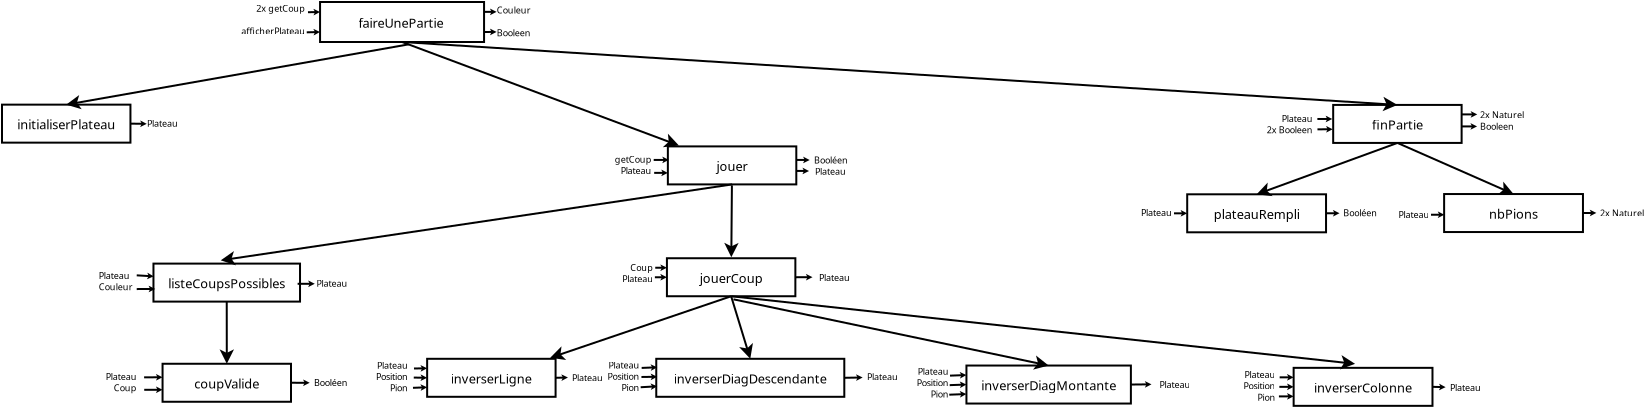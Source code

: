 <?xml version="1.0" encoding="UTF-8"?>
<dia:diagram xmlns:dia="http://www.lysator.liu.se/~alla/dia/">
  <dia:layer name="Arrière-plan" visible="true" active="true">
    <dia:object type="Flowchart - Box" version="0" id="O0">
      <dia:attribute name="obj_pos">
        <dia:point val="4.817,-2.067"/>
      </dia:attribute>
      <dia:attribute name="obj_bb">
        <dia:rectangle val="4.767,-2.117;13.067,-0.017"/>
      </dia:attribute>
      <dia:attribute name="elem_corner">
        <dia:point val="4.817,-2.067"/>
      </dia:attribute>
      <dia:attribute name="elem_width">
        <dia:real val="8.2"/>
      </dia:attribute>
      <dia:attribute name="elem_height">
        <dia:real val="2.0"/>
      </dia:attribute>
      <dia:attribute name="border_width">
        <dia:real val="0.1"/>
      </dia:attribute>
      <dia:attribute name="show_background">
        <dia:boolean val="true"/>
      </dia:attribute>
      <dia:attribute name="padding">
        <dia:real val="0.5"/>
      </dia:attribute>
      <dia:attribute name="text">
        <dia:composite type="text">
          <dia:attribute name="string">
            <dia:string>#faireUnePartie#</dia:string>
          </dia:attribute>
          <dia:attribute name="font">
            <dia:font family="sans" style="0" name="Helvetica"/>
          </dia:attribute>
          <dia:attribute name="height">
            <dia:real val="0.8"/>
          </dia:attribute>
          <dia:attribute name="pos">
            <dia:point val="8.917,-0.872"/>
          </dia:attribute>
          <dia:attribute name="color">
            <dia:color val="#000000"/>
          </dia:attribute>
          <dia:attribute name="alignment">
            <dia:enum val="1"/>
          </dia:attribute>
        </dia:composite>
      </dia:attribute>
    </dia:object>
    <dia:object type="Flowchart - Box" version="0" id="O1">
      <dia:attribute name="obj_pos">
        <dia:point val="-11.086,3.065"/>
      </dia:attribute>
      <dia:attribute name="obj_bb">
        <dia:rectangle val="-11.136,3.015;-4.614,5.015"/>
      </dia:attribute>
      <dia:attribute name="elem_corner">
        <dia:point val="-11.086,3.065"/>
      </dia:attribute>
      <dia:attribute name="elem_width">
        <dia:real val="6.422"/>
      </dia:attribute>
      <dia:attribute name="elem_height">
        <dia:real val="1.9"/>
      </dia:attribute>
      <dia:attribute name="show_background">
        <dia:boolean val="true"/>
      </dia:attribute>
      <dia:attribute name="padding">
        <dia:real val="0.5"/>
      </dia:attribute>
      <dia:attribute name="text">
        <dia:composite type="text">
          <dia:attribute name="string">
            <dia:string>#initialiserPlateau#</dia:string>
          </dia:attribute>
          <dia:attribute name="font">
            <dia:font family="sans" style="0" name="Helvetica"/>
          </dia:attribute>
          <dia:attribute name="height">
            <dia:real val="0.8"/>
          </dia:attribute>
          <dia:attribute name="pos">
            <dia:point val="-7.875,4.21"/>
          </dia:attribute>
          <dia:attribute name="color">
            <dia:color val="#000000"/>
          </dia:attribute>
          <dia:attribute name="alignment">
            <dia:enum val="1"/>
          </dia:attribute>
        </dia:composite>
      </dia:attribute>
    </dia:object>
    <dia:object type="Flowchart - Box" version="0" id="O2">
      <dia:attribute name="obj_pos">
        <dia:point val="22.16,10.745"/>
      </dia:attribute>
      <dia:attribute name="obj_bb">
        <dia:rectangle val="22.11,10.695;28.632,12.695"/>
      </dia:attribute>
      <dia:attribute name="elem_corner">
        <dia:point val="22.16,10.745"/>
      </dia:attribute>
      <dia:attribute name="elem_width">
        <dia:real val="6.422"/>
      </dia:attribute>
      <dia:attribute name="elem_height">
        <dia:real val="1.9"/>
      </dia:attribute>
      <dia:attribute name="show_background">
        <dia:boolean val="true"/>
      </dia:attribute>
      <dia:attribute name="padding">
        <dia:real val="0.5"/>
      </dia:attribute>
      <dia:attribute name="text">
        <dia:composite type="text">
          <dia:attribute name="string">
            <dia:string>#jouerCoup#</dia:string>
          </dia:attribute>
          <dia:attribute name="font">
            <dia:font family="sans" style="0" name="Helvetica"/>
          </dia:attribute>
          <dia:attribute name="height">
            <dia:real val="0.8"/>
          </dia:attribute>
          <dia:attribute name="pos">
            <dia:point val="25.371,11.89"/>
          </dia:attribute>
          <dia:attribute name="color">
            <dia:color val="#000000"/>
          </dia:attribute>
          <dia:attribute name="alignment">
            <dia:enum val="1"/>
          </dia:attribute>
        </dia:composite>
      </dia:attribute>
    </dia:object>
    <dia:object type="Flowchart - Box" version="0" id="O3">
      <dia:attribute name="obj_pos">
        <dia:point val="55.473,3.079"/>
      </dia:attribute>
      <dia:attribute name="obj_bb">
        <dia:rectangle val="55.423,3.029;61.945,5.029"/>
      </dia:attribute>
      <dia:attribute name="elem_corner">
        <dia:point val="55.473,3.079"/>
      </dia:attribute>
      <dia:attribute name="elem_width">
        <dia:real val="6.422"/>
      </dia:attribute>
      <dia:attribute name="elem_height">
        <dia:real val="1.9"/>
      </dia:attribute>
      <dia:attribute name="show_background">
        <dia:boolean val="true"/>
      </dia:attribute>
      <dia:attribute name="padding">
        <dia:real val="0.5"/>
      </dia:attribute>
      <dia:attribute name="text">
        <dia:composite type="text">
          <dia:attribute name="string">
            <dia:string>#finPartie#</dia:string>
          </dia:attribute>
          <dia:attribute name="font">
            <dia:font family="sans" style="0" name="Helvetica"/>
          </dia:attribute>
          <dia:attribute name="height">
            <dia:real val="0.8"/>
          </dia:attribute>
          <dia:attribute name="pos">
            <dia:point val="58.684,4.224"/>
          </dia:attribute>
          <dia:attribute name="color">
            <dia:color val="#000000"/>
          </dia:attribute>
          <dia:attribute name="alignment">
            <dia:enum val="1"/>
          </dia:attribute>
        </dia:composite>
      </dia:attribute>
    </dia:object>
    <dia:object type="Standard - Line" version="0" id="O4">
      <dia:attribute name="obj_pos">
        <dia:point val="8.917,-0.067"/>
      </dia:attribute>
      <dia:attribute name="obj_bb">
        <dia:rectangle val="8.864,-0.12;58.795,3.402"/>
      </dia:attribute>
      <dia:attribute name="conn_endpoints">
        <dia:point val="8.917,-0.067"/>
        <dia:point val="58.684,3.079"/>
      </dia:attribute>
      <dia:attribute name="numcp">
        <dia:int val="1"/>
      </dia:attribute>
      <dia:attribute name="end_arrow">
        <dia:enum val="22"/>
      </dia:attribute>
      <dia:attribute name="end_arrow_length">
        <dia:real val="0.5"/>
      </dia:attribute>
      <dia:attribute name="end_arrow_width">
        <dia:real val="0.5"/>
      </dia:attribute>
      <dia:connections>
        <dia:connection handle="0" to="O0" connection="13"/>
        <dia:connection handle="1" to="O3" connection="2"/>
      </dia:connections>
    </dia:object>
    <dia:object type="Standard - Text" version="1" id="O5">
      <dia:attribute name="obj_pos">
        <dia:point val="-3.83,4.171"/>
      </dia:attribute>
      <dia:attribute name="obj_bb">
        <dia:rectangle val="-3.83,3.751;-2.138,4.278"/>
      </dia:attribute>
      <dia:attribute name="text">
        <dia:composite type="text">
          <dia:attribute name="string">
            <dia:string>#Plateau#</dia:string>
          </dia:attribute>
          <dia:attribute name="font">
            <dia:font family="sans" style="0" name="Helvetica"/>
          </dia:attribute>
          <dia:attribute name="height">
            <dia:real val="0.564"/>
          </dia:attribute>
          <dia:attribute name="pos">
            <dia:point val="-3.83,4.171"/>
          </dia:attribute>
          <dia:attribute name="color">
            <dia:color val="#000000"/>
          </dia:attribute>
          <dia:attribute name="alignment">
            <dia:enum val="0"/>
          </dia:attribute>
        </dia:composite>
      </dia:attribute>
      <dia:attribute name="valign">
        <dia:enum val="3"/>
      </dia:attribute>
    </dia:object>
    <dia:object type="Standard - Line" version="0" id="O6">
      <dia:attribute name="obj_pos">
        <dia:point val="-4.664,4.015"/>
      </dia:attribute>
      <dia:attribute name="obj_bb">
        <dia:rectangle val="-4.714,3.855;-3.737,4.189"/>
      </dia:attribute>
      <dia:attribute name="conn_endpoints">
        <dia:point val="-4.664,4.015"/>
        <dia:point val="-3.848,4.025"/>
      </dia:attribute>
      <dia:attribute name="numcp">
        <dia:int val="1"/>
      </dia:attribute>
      <dia:attribute name="end_arrow">
        <dia:enum val="22"/>
      </dia:attribute>
      <dia:attribute name="end_arrow_length">
        <dia:real val="0.11"/>
      </dia:attribute>
      <dia:attribute name="end_arrow_width">
        <dia:real val="0.11"/>
      </dia:attribute>
      <dia:connections>
        <dia:connection handle="0" to="O1" connection="8"/>
      </dia:connections>
    </dia:object>
    <dia:object type="Flowchart - Box" version="0" id="O7">
      <dia:attribute name="obj_pos">
        <dia:point val="-3.513,11.013"/>
      </dia:attribute>
      <dia:attribute name="obj_bb">
        <dia:rectangle val="-3.563,10.963;3.865,12.963"/>
      </dia:attribute>
      <dia:attribute name="elem_corner">
        <dia:point val="-3.513,11.013"/>
      </dia:attribute>
      <dia:attribute name="elem_width">
        <dia:real val="7.328"/>
      </dia:attribute>
      <dia:attribute name="elem_height">
        <dia:real val="1.9"/>
      </dia:attribute>
      <dia:attribute name="border_width">
        <dia:real val="0.1"/>
      </dia:attribute>
      <dia:attribute name="show_background">
        <dia:boolean val="true"/>
      </dia:attribute>
      <dia:attribute name="padding">
        <dia:real val="0.5"/>
      </dia:attribute>
      <dia:attribute name="text">
        <dia:composite type="text">
          <dia:attribute name="string">
            <dia:string>#listeCoupsPossibles#</dia:string>
          </dia:attribute>
          <dia:attribute name="font">
            <dia:font family="sans" style="0" name="Helvetica"/>
          </dia:attribute>
          <dia:attribute name="height">
            <dia:real val="0.8"/>
          </dia:attribute>
          <dia:attribute name="pos">
            <dia:point val="0.151,12.158"/>
          </dia:attribute>
          <dia:attribute name="color">
            <dia:color val="#000000"/>
          </dia:attribute>
          <dia:attribute name="alignment">
            <dia:enum val="1"/>
          </dia:attribute>
        </dia:composite>
      </dia:attribute>
    </dia:object>
    <dia:object type="Flowchart - Box" version="0" id="O8">
      <dia:attribute name="obj_pos">
        <dia:point val="-3.058,16.021"/>
      </dia:attribute>
      <dia:attribute name="obj_bb">
        <dia:rectangle val="-3.108,15.971;3.415,17.971"/>
      </dia:attribute>
      <dia:attribute name="elem_corner">
        <dia:point val="-3.058,16.021"/>
      </dia:attribute>
      <dia:attribute name="elem_width">
        <dia:real val="6.422"/>
      </dia:attribute>
      <dia:attribute name="elem_height">
        <dia:real val="1.9"/>
      </dia:attribute>
      <dia:attribute name="border_width">
        <dia:real val="0.1"/>
      </dia:attribute>
      <dia:attribute name="show_background">
        <dia:boolean val="true"/>
      </dia:attribute>
      <dia:attribute name="padding">
        <dia:real val="0.5"/>
      </dia:attribute>
      <dia:attribute name="text">
        <dia:composite type="text">
          <dia:attribute name="string">
            <dia:string>#coupValide#</dia:string>
          </dia:attribute>
          <dia:attribute name="font">
            <dia:font family="sans" style="0" name="Helvetica"/>
          </dia:attribute>
          <dia:attribute name="height">
            <dia:real val="0.8"/>
          </dia:attribute>
          <dia:attribute name="pos">
            <dia:point val="0.154,17.166"/>
          </dia:attribute>
          <dia:attribute name="color">
            <dia:color val="#000000"/>
          </dia:attribute>
          <dia:attribute name="alignment">
            <dia:enum val="1"/>
          </dia:attribute>
        </dia:composite>
      </dia:attribute>
    </dia:object>
    <dia:object type="Standard - Line" version="0" id="O9">
      <dia:attribute name="obj_pos">
        <dia:point val="0.151,12.913"/>
      </dia:attribute>
      <dia:attribute name="obj_bb">
        <dia:rectangle val="-0.209,12.863;0.515,16.133"/>
      </dia:attribute>
      <dia:attribute name="conn_endpoints">
        <dia:point val="0.151,12.913"/>
        <dia:point val="0.154,16.021"/>
      </dia:attribute>
      <dia:attribute name="numcp">
        <dia:int val="1"/>
      </dia:attribute>
      <dia:attribute name="end_arrow">
        <dia:enum val="22"/>
      </dia:attribute>
      <dia:attribute name="end_arrow_length">
        <dia:real val="0.5"/>
      </dia:attribute>
      <dia:attribute name="end_arrow_width">
        <dia:real val="0.5"/>
      </dia:attribute>
      <dia:connections>
        <dia:connection handle="0" to="O7" connection="13"/>
        <dia:connection handle="1" to="O8" connection="2"/>
      </dia:connections>
    </dia:object>
    <dia:object type="Flowchart - Box" version="0" id="O10">
      <dia:attribute name="obj_pos">
        <dia:point val="10.171,15.773"/>
      </dia:attribute>
      <dia:attribute name="obj_bb">
        <dia:rectangle val="10.121,15.723;16.643,17.723"/>
      </dia:attribute>
      <dia:attribute name="elem_corner">
        <dia:point val="10.171,15.773"/>
      </dia:attribute>
      <dia:attribute name="elem_width">
        <dia:real val="6.422"/>
      </dia:attribute>
      <dia:attribute name="elem_height">
        <dia:real val="1.9"/>
      </dia:attribute>
      <dia:attribute name="show_background">
        <dia:boolean val="true"/>
      </dia:attribute>
      <dia:attribute name="padding">
        <dia:real val="0.5"/>
      </dia:attribute>
      <dia:attribute name="text">
        <dia:composite type="text">
          <dia:attribute name="string">
            <dia:string>#inverserLigne#</dia:string>
          </dia:attribute>
          <dia:attribute name="font">
            <dia:font family="sans" style="0" name="Helvetica"/>
          </dia:attribute>
          <dia:attribute name="height">
            <dia:real val="0.8"/>
          </dia:attribute>
          <dia:attribute name="pos">
            <dia:point val="13.382,16.918"/>
          </dia:attribute>
          <dia:attribute name="color">
            <dia:color val="#000000"/>
          </dia:attribute>
          <dia:attribute name="alignment">
            <dia:enum val="1"/>
          </dia:attribute>
        </dia:composite>
      </dia:attribute>
    </dia:object>
    <dia:object type="Flowchart - Box" version="0" id="O11">
      <dia:attribute name="obj_pos">
        <dia:point val="21.627,15.773"/>
      </dia:attribute>
      <dia:attribute name="obj_bb">
        <dia:rectangle val="21.577,15.723;31.08,17.723"/>
      </dia:attribute>
      <dia:attribute name="elem_corner">
        <dia:point val="21.627,15.773"/>
      </dia:attribute>
      <dia:attribute name="elem_width">
        <dia:real val="9.402"/>
      </dia:attribute>
      <dia:attribute name="elem_height">
        <dia:real val="1.9"/>
      </dia:attribute>
      <dia:attribute name="show_background">
        <dia:boolean val="true"/>
      </dia:attribute>
      <dia:attribute name="padding">
        <dia:real val="0.5"/>
      </dia:attribute>
      <dia:attribute name="text">
        <dia:composite type="text">
          <dia:attribute name="string">
            <dia:string>#inverserDiagDescendante#</dia:string>
          </dia:attribute>
          <dia:attribute name="font">
            <dia:font family="sans" style="0" name="Helvetica"/>
          </dia:attribute>
          <dia:attribute name="height">
            <dia:real val="0.8"/>
          </dia:attribute>
          <dia:attribute name="pos">
            <dia:point val="26.328,16.918"/>
          </dia:attribute>
          <dia:attribute name="color">
            <dia:color val="#000000"/>
          </dia:attribute>
          <dia:attribute name="alignment">
            <dia:enum val="1"/>
          </dia:attribute>
        </dia:composite>
      </dia:attribute>
    </dia:object>
    <dia:object type="Flowchart - Box" version="0" id="O12">
      <dia:attribute name="obj_pos">
        <dia:point val="53.496,16.225"/>
      </dia:attribute>
      <dia:attribute name="obj_bb">
        <dia:rectangle val="53.447,16.175;60.489,18.175"/>
      </dia:attribute>
      <dia:attribute name="elem_corner">
        <dia:point val="53.496,16.225"/>
      </dia:attribute>
      <dia:attribute name="elem_width">
        <dia:real val="6.942"/>
      </dia:attribute>
      <dia:attribute name="elem_height">
        <dia:real val="1.9"/>
      </dia:attribute>
      <dia:attribute name="show_background">
        <dia:boolean val="true"/>
      </dia:attribute>
      <dia:attribute name="padding">
        <dia:real val="0.5"/>
      </dia:attribute>
      <dia:attribute name="text">
        <dia:composite type="text">
          <dia:attribute name="string">
            <dia:string>#inverserColonne#</dia:string>
          </dia:attribute>
          <dia:attribute name="font">
            <dia:font family="sans" style="0" name="Helvetica"/>
          </dia:attribute>
          <dia:attribute name="height">
            <dia:real val="0.8"/>
          </dia:attribute>
          <dia:attribute name="pos">
            <dia:point val="56.968,17.37"/>
          </dia:attribute>
          <dia:attribute name="color">
            <dia:color val="#000000"/>
          </dia:attribute>
          <dia:attribute name="alignment">
            <dia:enum val="1"/>
          </dia:attribute>
        </dia:composite>
      </dia:attribute>
    </dia:object>
    <dia:object type="Standard - Line" version="0" id="O13">
      <dia:attribute name="obj_pos">
        <dia:point val="25.371,12.645"/>
      </dia:attribute>
      <dia:attribute name="obj_bb">
        <dia:rectangle val="25.316,12.59;56.679,16.319"/>
      </dia:attribute>
      <dia:attribute name="conn_endpoints">
        <dia:point val="25.371,12.645"/>
        <dia:point val="56.568,16.025"/>
      </dia:attribute>
      <dia:attribute name="numcp">
        <dia:int val="1"/>
      </dia:attribute>
      <dia:attribute name="end_arrow">
        <dia:enum val="22"/>
      </dia:attribute>
      <dia:attribute name="end_arrow_length">
        <dia:real val="0.5"/>
      </dia:attribute>
      <dia:attribute name="end_arrow_width">
        <dia:real val="0.5"/>
      </dia:attribute>
      <dia:connections>
        <dia:connection handle="0" to="O2" connection="13"/>
      </dia:connections>
    </dia:object>
    <dia:object type="Standard - Line" version="0" id="O14">
      <dia:attribute name="obj_pos">
        <dia:point val="25.371,12.645"/>
      </dia:attribute>
      <dia:attribute name="obj_bb">
        <dia:rectangle val="25.308,12.583;26.495,15.879"/>
      </dia:attribute>
      <dia:attribute name="conn_endpoints">
        <dia:point val="25.371,12.645"/>
        <dia:point val="26.328,15.773"/>
      </dia:attribute>
      <dia:attribute name="numcp">
        <dia:int val="1"/>
      </dia:attribute>
      <dia:attribute name="end_arrow">
        <dia:enum val="22"/>
      </dia:attribute>
      <dia:attribute name="end_arrow_length">
        <dia:real val="0.5"/>
      </dia:attribute>
      <dia:attribute name="end_arrow_width">
        <dia:real val="0.5"/>
      </dia:attribute>
      <dia:connections>
        <dia:connection handle="0" to="O2" connection="13"/>
        <dia:connection handle="1" to="O11" connection="2"/>
      </dia:connections>
    </dia:object>
    <dia:object type="Flowchart - Box" version="0" id="O15">
      <dia:attribute name="obj_pos">
        <dia:point val="48.174,7.548"/>
      </dia:attribute>
      <dia:attribute name="obj_bb">
        <dia:rectangle val="48.124,7.498;55.167,9.498"/>
      </dia:attribute>
      <dia:attribute name="elem_corner">
        <dia:point val="48.174,7.548"/>
      </dia:attribute>
      <dia:attribute name="elem_width">
        <dia:real val="6.942"/>
      </dia:attribute>
      <dia:attribute name="elem_height">
        <dia:real val="1.9"/>
      </dia:attribute>
      <dia:attribute name="show_background">
        <dia:boolean val="true"/>
      </dia:attribute>
      <dia:attribute name="padding">
        <dia:real val="0.5"/>
      </dia:attribute>
      <dia:attribute name="text">
        <dia:composite type="text">
          <dia:attribute name="string">
            <dia:string>#plateauRempli#</dia:string>
          </dia:attribute>
          <dia:attribute name="font">
            <dia:font family="sans" style="0" name="Helvetica"/>
          </dia:attribute>
          <dia:attribute name="height">
            <dia:real val="0.8"/>
          </dia:attribute>
          <dia:attribute name="pos">
            <dia:point val="51.645,8.693"/>
          </dia:attribute>
          <dia:attribute name="color">
            <dia:color val="#000000"/>
          </dia:attribute>
          <dia:attribute name="alignment">
            <dia:enum val="1"/>
          </dia:attribute>
        </dia:composite>
      </dia:attribute>
    </dia:object>
    <dia:object type="Standard - Line" version="0" id="O16">
      <dia:attribute name="obj_pos">
        <dia:point val="58.684,4.979"/>
      </dia:attribute>
      <dia:attribute name="obj_bb">
        <dia:rectangle val="51.54,4.915;58.748,7.683"/>
      </dia:attribute>
      <dia:attribute name="conn_endpoints">
        <dia:point val="58.684,4.979"/>
        <dia:point val="51.645,7.548"/>
      </dia:attribute>
      <dia:attribute name="numcp">
        <dia:int val="1"/>
      </dia:attribute>
      <dia:attribute name="end_arrow">
        <dia:enum val="22"/>
      </dia:attribute>
      <dia:attribute name="end_arrow_length">
        <dia:real val="0.5"/>
      </dia:attribute>
      <dia:attribute name="end_arrow_width">
        <dia:real val="0.5"/>
      </dia:attribute>
      <dia:connections>
        <dia:connection handle="0" to="O3" connection="13"/>
        <dia:connection handle="1" to="O15" connection="2"/>
      </dia:connections>
    </dia:object>
    <dia:object type="Standard - Text" version="1" id="O17">
      <dia:attribute name="obj_pos">
        <dia:point val="9.212,16.27"/>
      </dia:attribute>
      <dia:attribute name="obj_bb">
        <dia:rectangle val="7.452,15.85;9.212,17.507"/>
      </dia:attribute>
      <dia:attribute name="text">
        <dia:composite type="text">
          <dia:attribute name="string">
            <dia:string>#Plateau
Position
Pion#</dia:string>
          </dia:attribute>
          <dia:attribute name="font">
            <dia:font family="sans" style="0" name="Helvetica"/>
          </dia:attribute>
          <dia:attribute name="height">
            <dia:real val="0.564"/>
          </dia:attribute>
          <dia:attribute name="pos">
            <dia:point val="9.212,16.27"/>
          </dia:attribute>
          <dia:attribute name="color">
            <dia:color val="#000000"/>
          </dia:attribute>
          <dia:attribute name="alignment">
            <dia:enum val="2"/>
          </dia:attribute>
        </dia:composite>
      </dia:attribute>
      <dia:attribute name="valign">
        <dia:enum val="3"/>
      </dia:attribute>
    </dia:object>
    <dia:object type="Standard - Line" version="0" id="O18">
      <dia:attribute name="obj_pos">
        <dia:point val="-3.975,17.322"/>
      </dia:attribute>
      <dia:attribute name="obj_bb">
        <dia:rectangle val="-4.025,17.155;-2.946,17.488"/>
      </dia:attribute>
      <dia:attribute name="conn_endpoints">
        <dia:point val="-3.975,17.322"/>
        <dia:point val="-3.058,17.321"/>
      </dia:attribute>
      <dia:attribute name="numcp">
        <dia:int val="1"/>
      </dia:attribute>
      <dia:attribute name="end_arrow">
        <dia:enum val="22"/>
      </dia:attribute>
      <dia:attribute name="end_arrow_length">
        <dia:real val="0.11"/>
      </dia:attribute>
      <dia:attribute name="end_arrow_width">
        <dia:real val="0.11"/>
      </dia:attribute>
      <dia:connections>
        <dia:connection handle="1" to="O8" connection="7"/>
      </dia:connections>
    </dia:object>
    <dia:object type="Standard - Line" version="0" id="O19">
      <dia:attribute name="obj_pos">
        <dia:point val="-3.981,16.7"/>
      </dia:attribute>
      <dia:attribute name="obj_bb">
        <dia:rectangle val="-4.031,16.53;-2.946,16.864"/>
      </dia:attribute>
      <dia:attribute name="conn_endpoints">
        <dia:point val="-3.981,16.7"/>
        <dia:point val="-3.058,16.696"/>
      </dia:attribute>
      <dia:attribute name="numcp">
        <dia:int val="1"/>
      </dia:attribute>
      <dia:attribute name="end_arrow">
        <dia:enum val="22"/>
      </dia:attribute>
      <dia:attribute name="end_arrow_length">
        <dia:real val="0.11"/>
      </dia:attribute>
      <dia:attribute name="end_arrow_width">
        <dia:real val="0.11"/>
      </dia:attribute>
      <dia:connections>
        <dia:connection handle="1" to="O8" connection="5"/>
      </dia:connections>
    </dia:object>
    <dia:object type="Standard - Text" version="1" id="O20">
      <dia:attribute name="obj_pos">
        <dia:point val="6.207,17.128"/>
      </dia:attribute>
      <dia:attribute name="obj_bb">
        <dia:rectangle val="4.377,16.708;6.207,17.235"/>
      </dia:attribute>
      <dia:attribute name="text">
        <dia:composite type="text">
          <dia:attribute name="string">
            <dia:string>#Booléen#</dia:string>
          </dia:attribute>
          <dia:attribute name="font">
            <dia:font family="sans" style="0" name="Helvetica"/>
          </dia:attribute>
          <dia:attribute name="height">
            <dia:real val="0.564"/>
          </dia:attribute>
          <dia:attribute name="pos">
            <dia:point val="6.207,17.128"/>
          </dia:attribute>
          <dia:attribute name="color">
            <dia:color val="#000000"/>
          </dia:attribute>
          <dia:attribute name="alignment">
            <dia:enum val="2"/>
          </dia:attribute>
        </dia:composite>
      </dia:attribute>
      <dia:attribute name="valign">
        <dia:enum val="3"/>
      </dia:attribute>
    </dia:object>
    <dia:object type="Standard - Line" version="0" id="O21">
      <dia:attribute name="obj_pos">
        <dia:point val="3.365,16.971"/>
      </dia:attribute>
      <dia:attribute name="obj_bb">
        <dia:rectangle val="3.315,16.805;4.41,17.138"/>
      </dia:attribute>
      <dia:attribute name="conn_endpoints">
        <dia:point val="3.365,16.971"/>
        <dia:point val="4.298,16.972"/>
      </dia:attribute>
      <dia:attribute name="numcp">
        <dia:int val="1"/>
      </dia:attribute>
      <dia:attribute name="end_arrow">
        <dia:enum val="22"/>
      </dia:attribute>
      <dia:attribute name="end_arrow_length">
        <dia:real val="0.11"/>
      </dia:attribute>
      <dia:attribute name="end_arrow_width">
        <dia:real val="0.11"/>
      </dia:attribute>
      <dia:connections>
        <dia:connection handle="0" to="O8" connection="8"/>
      </dia:connections>
    </dia:object>
    <dia:object type="Standard - Line" version="0" id="O22">
      <dia:attribute name="obj_pos">
        <dia:point val="9.513,16.258"/>
      </dia:attribute>
      <dia:attribute name="obj_bb">
        <dia:rectangle val="9.462,16.084;10.283,16.418"/>
      </dia:attribute>
      <dia:attribute name="conn_endpoints">
        <dia:point val="9.513,16.258"/>
        <dia:point val="10.171,16.247"/>
      </dia:attribute>
      <dia:attribute name="numcp">
        <dia:int val="1"/>
      </dia:attribute>
      <dia:attribute name="end_arrow">
        <dia:enum val="22"/>
      </dia:attribute>
      <dia:attribute name="end_arrow_length">
        <dia:real val="0.11"/>
      </dia:attribute>
      <dia:attribute name="end_arrow_width">
        <dia:real val="0.11"/>
      </dia:attribute>
      <dia:connections>
        <dia:connection handle="1" to="O10" connection="5"/>
      </dia:connections>
    </dia:object>
    <dia:object type="Standard - Line" version="0" id="O23">
      <dia:attribute name="obj_pos">
        <dia:point val="9.502,16.712"/>
      </dia:attribute>
      <dia:attribute name="obj_bb">
        <dia:rectangle val="9.451,16.552;10.283,16.886"/>
      </dia:attribute>
      <dia:attribute name="conn_endpoints">
        <dia:point val="9.502,16.712"/>
        <dia:point val="10.171,16.723"/>
      </dia:attribute>
      <dia:attribute name="numcp">
        <dia:int val="1"/>
      </dia:attribute>
      <dia:attribute name="end_arrow">
        <dia:enum val="22"/>
      </dia:attribute>
      <dia:attribute name="end_arrow_length">
        <dia:real val="0.11"/>
      </dia:attribute>
      <dia:attribute name="end_arrow_width">
        <dia:real val="0.11"/>
      </dia:attribute>
      <dia:connections>
        <dia:connection handle="1" to="O10" connection="7"/>
      </dia:connections>
    </dia:object>
    <dia:object type="Standard - Line" version="0" id="O24">
      <dia:attribute name="obj_pos">
        <dia:point val="9.463,17.224"/>
      </dia:attribute>
      <dia:attribute name="obj_bb">
        <dia:rectangle val="9.411,17.039;10.282,17.373"/>
      </dia:attribute>
      <dia:attribute name="conn_endpoints">
        <dia:point val="9.463,17.224"/>
        <dia:point val="10.171,17.198"/>
      </dia:attribute>
      <dia:attribute name="numcp">
        <dia:int val="1"/>
      </dia:attribute>
      <dia:attribute name="end_arrow">
        <dia:enum val="22"/>
      </dia:attribute>
      <dia:attribute name="end_arrow_length">
        <dia:real val="0.11"/>
      </dia:attribute>
      <dia:attribute name="end_arrow_width">
        <dia:real val="0.11"/>
      </dia:attribute>
      <dia:connections>
        <dia:connection handle="1" to="O10" connection="9"/>
      </dia:connections>
    </dia:object>
    <dia:object type="Standard - Text" version="1" id="O25">
      <dia:attribute name="obj_pos">
        <dia:point val="18.959,16.891"/>
      </dia:attribute>
      <dia:attribute name="obj_bb">
        <dia:rectangle val="17.266,16.471;18.959,16.999"/>
      </dia:attribute>
      <dia:attribute name="text">
        <dia:composite type="text">
          <dia:attribute name="string">
            <dia:string>#Plateau#</dia:string>
          </dia:attribute>
          <dia:attribute name="font">
            <dia:font family="sans" style="0" name="Helvetica"/>
          </dia:attribute>
          <dia:attribute name="height">
            <dia:real val="0.564"/>
          </dia:attribute>
          <dia:attribute name="pos">
            <dia:point val="18.959,16.891"/>
          </dia:attribute>
          <dia:attribute name="color">
            <dia:color val="#000000"/>
          </dia:attribute>
          <dia:attribute name="alignment">
            <dia:enum val="2"/>
          </dia:attribute>
        </dia:composite>
      </dia:attribute>
      <dia:attribute name="valign">
        <dia:enum val="3"/>
      </dia:attribute>
    </dia:object>
    <dia:object type="Standard - Line" version="0" id="O26">
      <dia:attribute name="obj_pos">
        <dia:point val="16.593,16.723"/>
      </dia:attribute>
      <dia:attribute name="obj_bb">
        <dia:rectangle val="16.542,16.547;17.324,16.88"/>
      </dia:attribute>
      <dia:attribute name="conn_endpoints">
        <dia:point val="16.593,16.723"/>
        <dia:point val="17.212,16.708"/>
      </dia:attribute>
      <dia:attribute name="numcp">
        <dia:int val="1"/>
      </dia:attribute>
      <dia:attribute name="end_arrow">
        <dia:enum val="22"/>
      </dia:attribute>
      <dia:attribute name="end_arrow_length">
        <dia:real val="0.11"/>
      </dia:attribute>
      <dia:attribute name="end_arrow_width">
        <dia:real val="0.11"/>
      </dia:attribute>
      <dia:connections>
        <dia:connection handle="0" to="O10" connection="8"/>
      </dia:connections>
    </dia:object>
    <dia:object type="Standard - Text" version="1" id="O27">
      <dia:attribute name="obj_pos">
        <dia:point val="20.794,16.258"/>
      </dia:attribute>
      <dia:attribute name="obj_bb">
        <dia:rectangle val="19.034,15.838;20.794,17.494"/>
      </dia:attribute>
      <dia:attribute name="text">
        <dia:composite type="text">
          <dia:attribute name="string">
            <dia:string>#Plateau
Position
Pion#</dia:string>
          </dia:attribute>
          <dia:attribute name="font">
            <dia:font family="sans" style="0" name="Helvetica"/>
          </dia:attribute>
          <dia:attribute name="height">
            <dia:real val="0.564"/>
          </dia:attribute>
          <dia:attribute name="pos">
            <dia:point val="20.794,16.258"/>
          </dia:attribute>
          <dia:attribute name="color">
            <dia:color val="#000000"/>
          </dia:attribute>
          <dia:attribute name="alignment">
            <dia:enum val="2"/>
          </dia:attribute>
        </dia:composite>
      </dia:attribute>
      <dia:attribute name="valign">
        <dia:enum val="3"/>
      </dia:attribute>
    </dia:object>
    <dia:object type="Standard - Text" version="1" id="O28">
      <dia:attribute name="obj_pos">
        <dia:point val="33.718,16.841"/>
      </dia:attribute>
      <dia:attribute name="obj_bb">
        <dia:rectangle val="32.025,16.421;33.718,16.949"/>
      </dia:attribute>
      <dia:attribute name="text">
        <dia:composite type="text">
          <dia:attribute name="string">
            <dia:string>#Plateau#</dia:string>
          </dia:attribute>
          <dia:attribute name="font">
            <dia:font family="sans" style="0" name="Helvetica"/>
          </dia:attribute>
          <dia:attribute name="height">
            <dia:real val="0.564"/>
          </dia:attribute>
          <dia:attribute name="pos">
            <dia:point val="33.718,16.841"/>
          </dia:attribute>
          <dia:attribute name="color">
            <dia:color val="#000000"/>
          </dia:attribute>
          <dia:attribute name="alignment">
            <dia:enum val="2"/>
          </dia:attribute>
        </dia:composite>
      </dia:attribute>
      <dia:attribute name="valign">
        <dia:enum val="3"/>
      </dia:attribute>
    </dia:object>
    <dia:object type="Standard - Line" version="0" id="O29">
      <dia:attribute name="obj_pos">
        <dia:point val="31.03,16.723"/>
      </dia:attribute>
      <dia:attribute name="obj_bb">
        <dia:rectangle val="30.979,16.545;32.058,16.878"/>
      </dia:attribute>
      <dia:attribute name="conn_endpoints">
        <dia:point val="31.03,16.723"/>
        <dia:point val="31.946,16.708"/>
      </dia:attribute>
      <dia:attribute name="numcp">
        <dia:int val="1"/>
      </dia:attribute>
      <dia:attribute name="end_arrow">
        <dia:enum val="22"/>
      </dia:attribute>
      <dia:attribute name="end_arrow_length">
        <dia:real val="0.11"/>
      </dia:attribute>
      <dia:attribute name="end_arrow_width">
        <dia:real val="0.11"/>
      </dia:attribute>
      <dia:connections>
        <dia:connection handle="0" to="O11" connection="8"/>
      </dia:connections>
    </dia:object>
    <dia:object type="Standard - Text" version="1" id="O30">
      <dia:attribute name="obj_pos">
        <dia:point val="62.86,17.388"/>
      </dia:attribute>
      <dia:attribute name="obj_bb">
        <dia:rectangle val="61.168,16.968;62.86,17.495"/>
      </dia:attribute>
      <dia:attribute name="text">
        <dia:composite type="text">
          <dia:attribute name="string">
            <dia:string>#Plateau#</dia:string>
          </dia:attribute>
          <dia:attribute name="font">
            <dia:font family="sans" style="0" name="Helvetica"/>
          </dia:attribute>
          <dia:attribute name="height">
            <dia:real val="0.564"/>
          </dia:attribute>
          <dia:attribute name="pos">
            <dia:point val="62.86,17.388"/>
          </dia:attribute>
          <dia:attribute name="color">
            <dia:color val="#000000"/>
          </dia:attribute>
          <dia:attribute name="alignment">
            <dia:enum val="2"/>
          </dia:attribute>
        </dia:composite>
      </dia:attribute>
      <dia:attribute name="valign">
        <dia:enum val="3"/>
      </dia:attribute>
    </dia:object>
    <dia:object type="Standard - Line" version="0" id="O31">
      <dia:attribute name="obj_pos">
        <dia:point val="60.439,17.175"/>
      </dia:attribute>
      <dia:attribute name="obj_bb">
        <dia:rectangle val="60.388,17.019;61.206,17.353"/>
      </dia:attribute>
      <dia:attribute name="conn_endpoints">
        <dia:point val="60.439,17.175"/>
        <dia:point val="61.095,17.191"/>
      </dia:attribute>
      <dia:attribute name="numcp">
        <dia:int val="1"/>
      </dia:attribute>
      <dia:attribute name="end_arrow">
        <dia:enum val="22"/>
      </dia:attribute>
      <dia:attribute name="end_arrow_length">
        <dia:real val="0.11"/>
      </dia:attribute>
      <dia:attribute name="end_arrow_width">
        <dia:real val="0.11"/>
      </dia:attribute>
      <dia:connections>
        <dia:connection handle="0" to="O12" connection="8"/>
      </dia:connections>
    </dia:object>
    <dia:object type="Standard - Text" version="1" id="O32">
      <dia:attribute name="obj_pos">
        <dia:point val="52.584,16.736"/>
      </dia:attribute>
      <dia:attribute name="obj_bb">
        <dia:rectangle val="50.824,16.317;52.584,17.973"/>
      </dia:attribute>
      <dia:attribute name="text">
        <dia:composite type="text">
          <dia:attribute name="string">
            <dia:string>#Plateau
Position
Pion#</dia:string>
          </dia:attribute>
          <dia:attribute name="font">
            <dia:font family="sans" style="0" name="Helvetica"/>
          </dia:attribute>
          <dia:attribute name="height">
            <dia:real val="0.564"/>
          </dia:attribute>
          <dia:attribute name="pos">
            <dia:point val="52.584,16.736"/>
          </dia:attribute>
          <dia:attribute name="color">
            <dia:color val="#000000"/>
          </dia:attribute>
          <dia:attribute name="alignment">
            <dia:enum val="2"/>
          </dia:attribute>
        </dia:composite>
      </dia:attribute>
      <dia:attribute name="valign">
        <dia:enum val="3"/>
      </dia:attribute>
    </dia:object>
    <dia:object type="Standard - Line" version="0" id="O33">
      <dia:attribute name="obj_pos">
        <dia:point val="52.797,16.7"/>
      </dia:attribute>
      <dia:attribute name="obj_bb">
        <dia:rectangle val="52.747,16.533;53.608,16.867"/>
      </dia:attribute>
      <dia:attribute name="conn_endpoints">
        <dia:point val="52.797,16.7"/>
        <dia:point val="53.496,16.7"/>
      </dia:attribute>
      <dia:attribute name="numcp">
        <dia:int val="1"/>
      </dia:attribute>
      <dia:attribute name="end_arrow">
        <dia:enum val="22"/>
      </dia:attribute>
      <dia:attribute name="end_arrow_length">
        <dia:real val="0.11"/>
      </dia:attribute>
      <dia:attribute name="end_arrow_width">
        <dia:real val="0.11"/>
      </dia:attribute>
      <dia:connections>
        <dia:connection handle="1" to="O12" connection="5"/>
      </dia:connections>
    </dia:object>
    <dia:object type="Standard - Line" version="0" id="O34">
      <dia:attribute name="obj_pos">
        <dia:point val="52.782,17.175"/>
      </dia:attribute>
      <dia:attribute name="obj_bb">
        <dia:rectangle val="52.732,17.008;53.608,17.342"/>
      </dia:attribute>
      <dia:attribute name="conn_endpoints">
        <dia:point val="52.782,17.175"/>
        <dia:point val="53.496,17.175"/>
      </dia:attribute>
      <dia:attribute name="numcp">
        <dia:int val="1"/>
      </dia:attribute>
      <dia:attribute name="end_arrow">
        <dia:enum val="22"/>
      </dia:attribute>
      <dia:attribute name="end_arrow_length">
        <dia:real val="0.11"/>
      </dia:attribute>
      <dia:attribute name="end_arrow_width">
        <dia:real val="0.11"/>
      </dia:attribute>
      <dia:connections>
        <dia:connection handle="1" to="O12" connection="7"/>
      </dia:connections>
    </dia:object>
    <dia:object type="Standard - Line" version="0" id="O35">
      <dia:attribute name="obj_pos">
        <dia:point val="52.76,17.653"/>
      </dia:attribute>
      <dia:attribute name="obj_bb">
        <dia:rectangle val="52.71,17.484;53.608,17.818"/>
      </dia:attribute>
      <dia:attribute name="conn_endpoints">
        <dia:point val="52.76,17.653"/>
        <dia:point val="53.496,17.65"/>
      </dia:attribute>
      <dia:attribute name="numcp">
        <dia:int val="1"/>
      </dia:attribute>
      <dia:attribute name="end_arrow">
        <dia:enum val="22"/>
      </dia:attribute>
      <dia:attribute name="end_arrow_length">
        <dia:real val="0.11"/>
      </dia:attribute>
      <dia:attribute name="end_arrow_width">
        <dia:real val="0.11"/>
      </dia:attribute>
      <dia:connections>
        <dia:connection handle="1" to="O12" connection="9"/>
      </dia:connections>
    </dia:object>
    <dia:object type="Standard - Text" version="1" id="O36">
      <dia:attribute name="obj_pos">
        <dia:point val="47.416,8.631"/>
      </dia:attribute>
      <dia:attribute name="obj_bb">
        <dia:rectangle val="45.723,8.211;47.416,8.739"/>
      </dia:attribute>
      <dia:attribute name="text">
        <dia:composite type="text">
          <dia:attribute name="string">
            <dia:string>#Plateau#</dia:string>
          </dia:attribute>
          <dia:attribute name="font">
            <dia:font family="sans" style="0" name="Helvetica"/>
          </dia:attribute>
          <dia:attribute name="height">
            <dia:real val="0.564"/>
          </dia:attribute>
          <dia:attribute name="pos">
            <dia:point val="47.416,8.631"/>
          </dia:attribute>
          <dia:attribute name="color">
            <dia:color val="#000000"/>
          </dia:attribute>
          <dia:attribute name="alignment">
            <dia:enum val="2"/>
          </dia:attribute>
        </dia:composite>
      </dia:attribute>
      <dia:attribute name="valign">
        <dia:enum val="3"/>
      </dia:attribute>
    </dia:object>
    <dia:object type="Standard - Line" version="0" id="O37">
      <dia:attribute name="obj_pos">
        <dia:point val="47.514,8.499"/>
      </dia:attribute>
      <dia:attribute name="obj_bb">
        <dia:rectangle val="47.464,8.332;48.286,8.665"/>
      </dia:attribute>
      <dia:attribute name="conn_endpoints">
        <dia:point val="47.514,8.499"/>
        <dia:point val="48.174,8.498"/>
      </dia:attribute>
      <dia:attribute name="numcp">
        <dia:int val="1"/>
      </dia:attribute>
      <dia:attribute name="end_arrow">
        <dia:enum val="22"/>
      </dia:attribute>
      <dia:attribute name="end_arrow_length">
        <dia:real val="0.11"/>
      </dia:attribute>
      <dia:attribute name="end_arrow_width">
        <dia:real val="0.11"/>
      </dia:attribute>
      <dia:connections>
        <dia:connection handle="1" to="O15" connection="7"/>
      </dia:connections>
    </dia:object>
    <dia:object type="Standard - Text" version="1" id="O38">
      <dia:attribute name="obj_pos">
        <dia:point val="57.676,8.65"/>
      </dia:attribute>
      <dia:attribute name="obj_bb">
        <dia:rectangle val="55.846,8.23;57.676,8.757"/>
      </dia:attribute>
      <dia:attribute name="text">
        <dia:composite type="text">
          <dia:attribute name="string">
            <dia:string>#Booléen#</dia:string>
          </dia:attribute>
          <dia:attribute name="font">
            <dia:font family="sans" style="0" name="Helvetica"/>
          </dia:attribute>
          <dia:attribute name="height">
            <dia:real val="0.564"/>
          </dia:attribute>
          <dia:attribute name="pos">
            <dia:point val="57.676,8.65"/>
          </dia:attribute>
          <dia:attribute name="color">
            <dia:color val="#000000"/>
          </dia:attribute>
          <dia:attribute name="alignment">
            <dia:enum val="2"/>
          </dia:attribute>
        </dia:composite>
      </dia:attribute>
      <dia:attribute name="valign">
        <dia:enum val="3"/>
      </dia:attribute>
    </dia:object>
    <dia:object type="Standard - Line" version="0" id="O39">
      <dia:attribute name="obj_pos">
        <dia:point val="55.117,8.498"/>
      </dia:attribute>
      <dia:attribute name="obj_bb">
        <dia:rectangle val="55.066,8.329;55.902,8.662"/>
      </dia:attribute>
      <dia:attribute name="conn_endpoints">
        <dia:point val="55.117,8.498"/>
        <dia:point val="55.79,8.494"/>
      </dia:attribute>
      <dia:attribute name="numcp">
        <dia:int val="1"/>
      </dia:attribute>
      <dia:attribute name="end_arrow">
        <dia:enum val="22"/>
      </dia:attribute>
      <dia:attribute name="end_arrow_length">
        <dia:real val="0.11"/>
      </dia:attribute>
      <dia:attribute name="end_arrow_width">
        <dia:real val="0.11"/>
      </dia:attribute>
      <dia:connections>
        <dia:connection handle="0" to="O15" connection="8"/>
      </dia:connections>
    </dia:object>
    <dia:object type="Standard - Text" version="1" id="O40">
      <dia:attribute name="obj_pos">
        <dia:point val="13.651,-1.488"/>
      </dia:attribute>
      <dia:attribute name="obj_bb">
        <dia:rectangle val="13.651,-1.907;15.481,-0.251"/>
      </dia:attribute>
      <dia:attribute name="text">
        <dia:composite type="text">
          <dia:attribute name="string">
            <dia:string>#Couleur

Booleen#</dia:string>
          </dia:attribute>
          <dia:attribute name="font">
            <dia:font family="sans" style="0" name="Helvetica"/>
          </dia:attribute>
          <dia:attribute name="height">
            <dia:real val="0.564"/>
          </dia:attribute>
          <dia:attribute name="pos">
            <dia:point val="13.651,-1.488"/>
          </dia:attribute>
          <dia:attribute name="color">
            <dia:color val="#000000"/>
          </dia:attribute>
          <dia:attribute name="alignment">
            <dia:enum val="0"/>
          </dia:attribute>
        </dia:composite>
      </dia:attribute>
      <dia:attribute name="valign">
        <dia:enum val="3"/>
      </dia:attribute>
    </dia:object>
    <dia:object type="Standard - Text" version="1" id="O41">
      <dia:attribute name="obj_pos">
        <dia:point val="14.9,-0.85"/>
      </dia:attribute>
      <dia:attribute name="obj_bb">
        <dia:rectangle val="14.9,-1.445;14.9,-0.698"/>
      </dia:attribute>
      <dia:attribute name="text">
        <dia:composite type="text">
          <dia:attribute name="string">
            <dia:string>##</dia:string>
          </dia:attribute>
          <dia:attribute name="font">
            <dia:font family="sans" style="0" name="Helvetica"/>
          </dia:attribute>
          <dia:attribute name="height">
            <dia:real val="0.8"/>
          </dia:attribute>
          <dia:attribute name="pos">
            <dia:point val="14.9,-0.85"/>
          </dia:attribute>
          <dia:attribute name="color">
            <dia:color val="#000000"/>
          </dia:attribute>
          <dia:attribute name="alignment">
            <dia:enum val="0"/>
          </dia:attribute>
        </dia:composite>
      </dia:attribute>
      <dia:attribute name="valign">
        <dia:enum val="3"/>
      </dia:attribute>
    </dia:object>
    <dia:object type="Standard - Text" version="1" id="O42">
      <dia:attribute name="obj_pos">
        <dia:point val="21.476,11.387"/>
      </dia:attribute>
      <dia:attribute name="obj_bb">
        <dia:rectangle val="19.784,10.967;21.476,12.059"/>
      </dia:attribute>
      <dia:attribute name="text">
        <dia:composite type="text">
          <dia:attribute name="string">
            <dia:string>#  Coup
Plateau#</dia:string>
          </dia:attribute>
          <dia:attribute name="font">
            <dia:font family="sans" style="0" name="Helvetica"/>
          </dia:attribute>
          <dia:attribute name="height">
            <dia:real val="0.564"/>
          </dia:attribute>
          <dia:attribute name="pos">
            <dia:point val="21.476,11.387"/>
          </dia:attribute>
          <dia:attribute name="color">
            <dia:color val="#000000"/>
          </dia:attribute>
          <dia:attribute name="alignment">
            <dia:enum val="2"/>
          </dia:attribute>
        </dia:composite>
      </dia:attribute>
      <dia:attribute name="valign">
        <dia:enum val="3"/>
      </dia:attribute>
    </dia:object>
    <dia:object type="Standard - Line" version="0" id="O43">
      <dia:attribute name="obj_pos">
        <dia:point val="21.576,11.219"/>
      </dia:attribute>
      <dia:attribute name="obj_bb">
        <dia:rectangle val="21.525,11.053;22.271,11.386"/>
      </dia:attribute>
      <dia:attribute name="conn_endpoints">
        <dia:point val="21.576,11.219"/>
        <dia:point val="22.16,11.22"/>
      </dia:attribute>
      <dia:attribute name="numcp">
        <dia:int val="1"/>
      </dia:attribute>
      <dia:attribute name="end_arrow">
        <dia:enum val="22"/>
      </dia:attribute>
      <dia:attribute name="end_arrow_length">
        <dia:real val="0.11"/>
      </dia:attribute>
      <dia:attribute name="end_arrow_width">
        <dia:real val="0.11"/>
      </dia:attribute>
      <dia:connections>
        <dia:connection handle="1" to="O2" connection="5"/>
      </dia:connections>
    </dia:object>
    <dia:object type="Standard - Text" version="1" id="O44">
      <dia:attribute name="obj_pos">
        <dia:point val="10.805,-4.625"/>
      </dia:attribute>
      <dia:attribute name="obj_bb">
        <dia:rectangle val="10.805,-5.045;10.805,-4.518"/>
      </dia:attribute>
      <dia:attribute name="text">
        <dia:composite type="text">
          <dia:attribute name="string">
            <dia:string>##</dia:string>
          </dia:attribute>
          <dia:attribute name="font">
            <dia:font family="sans" style="0" name="Helvetica"/>
          </dia:attribute>
          <dia:attribute name="height">
            <dia:real val="0.564"/>
          </dia:attribute>
          <dia:attribute name="pos">
            <dia:point val="10.805,-4.625"/>
          </dia:attribute>
          <dia:attribute name="color">
            <dia:color val="#000000"/>
          </dia:attribute>
          <dia:attribute name="alignment">
            <dia:enum val="2"/>
          </dia:attribute>
        </dia:composite>
      </dia:attribute>
      <dia:attribute name="valign">
        <dia:enum val="3"/>
      </dia:attribute>
    </dia:object>
    <dia:object type="Standard - Text" version="1" id="O45">
      <dia:attribute name="obj_pos">
        <dia:point val="31.415,11.881"/>
      </dia:attribute>
      <dia:attribute name="obj_bb">
        <dia:rectangle val="29.58,11.461;31.415,11.989"/>
      </dia:attribute>
      <dia:attribute name="text">
        <dia:composite type="text">
          <dia:attribute name="string">
            <dia:string>#Plateau #</dia:string>
          </dia:attribute>
          <dia:attribute name="font">
            <dia:font family="sans" style="0" name="Helvetica"/>
          </dia:attribute>
          <dia:attribute name="height">
            <dia:real val="0.564"/>
          </dia:attribute>
          <dia:attribute name="pos">
            <dia:point val="31.415,11.881"/>
          </dia:attribute>
          <dia:attribute name="color">
            <dia:color val="#000000"/>
          </dia:attribute>
          <dia:attribute name="alignment">
            <dia:enum val="2"/>
          </dia:attribute>
        </dia:composite>
      </dia:attribute>
      <dia:attribute name="valign">
        <dia:enum val="3"/>
      </dia:attribute>
    </dia:object>
    <dia:object type="Standard - Line" version="0" id="O46">
      <dia:attribute name="obj_pos">
        <dia:point val="21.558,11.696"/>
      </dia:attribute>
      <dia:attribute name="obj_bb">
        <dia:rectangle val="21.508,11.529;22.271,11.862"/>
      </dia:attribute>
      <dia:attribute name="conn_endpoints">
        <dia:point val="21.558,11.696"/>
        <dia:point val="22.16,11.695"/>
      </dia:attribute>
      <dia:attribute name="numcp">
        <dia:int val="1"/>
      </dia:attribute>
      <dia:attribute name="end_arrow">
        <dia:enum val="22"/>
      </dia:attribute>
      <dia:attribute name="end_arrow_length">
        <dia:real val="0.11"/>
      </dia:attribute>
      <dia:attribute name="end_arrow_width">
        <dia:real val="0.11"/>
      </dia:attribute>
      <dia:connections>
        <dia:connection handle="1" to="O2" connection="7"/>
      </dia:connections>
    </dia:object>
    <dia:object type="Standard - Text" version="1" id="O47">
      <dia:attribute name="obj_pos">
        <dia:point val="54.453,3.935"/>
      </dia:attribute>
      <dia:attribute name="obj_bb">
        <dia:rectangle val="51.925,3.515;54.453,4.607"/>
      </dia:attribute>
      <dia:attribute name="text">
        <dia:composite type="text">
          <dia:attribute name="string">
            <dia:string>#Plateau
2x Booleen#</dia:string>
          </dia:attribute>
          <dia:attribute name="font">
            <dia:font family="sans" style="0" name="Helvetica"/>
          </dia:attribute>
          <dia:attribute name="height">
            <dia:real val="0.564"/>
          </dia:attribute>
          <dia:attribute name="pos">
            <dia:point val="54.453,3.935"/>
          </dia:attribute>
          <dia:attribute name="color">
            <dia:color val="#000000"/>
          </dia:attribute>
          <dia:attribute name="alignment">
            <dia:enum val="2"/>
          </dia:attribute>
        </dia:composite>
      </dia:attribute>
      <dia:attribute name="valign">
        <dia:enum val="3"/>
      </dia:attribute>
    </dia:object>
    <dia:object type="Standard - Text" version="1" id="O48">
      <dia:attribute name="obj_pos">
        <dia:point val="62.82,3.75"/>
      </dia:attribute>
      <dia:attribute name="obj_bb">
        <dia:rectangle val="62.82,3.33;65.172,4.422"/>
      </dia:attribute>
      <dia:attribute name="text">
        <dia:composite type="text">
          <dia:attribute name="string">
            <dia:string>#2x Naturel
Booleen#</dia:string>
          </dia:attribute>
          <dia:attribute name="font">
            <dia:font family="sans" style="0" name="Helvetica"/>
          </dia:attribute>
          <dia:attribute name="height">
            <dia:real val="0.564"/>
          </dia:attribute>
          <dia:attribute name="pos">
            <dia:point val="62.82,3.75"/>
          </dia:attribute>
          <dia:attribute name="color">
            <dia:color val="#000000"/>
          </dia:attribute>
          <dia:attribute name="alignment">
            <dia:enum val="0"/>
          </dia:attribute>
        </dia:composite>
      </dia:attribute>
      <dia:attribute name="valign">
        <dia:enum val="3"/>
      </dia:attribute>
    </dia:object>
    <dia:object type="Standard - Line" version="0" id="O49">
      <dia:attribute name="obj_pos">
        <dia:point val="61.895,4.154"/>
      </dia:attribute>
      <dia:attribute name="obj_bb">
        <dia:rectangle val="61.845,3.987;62.78,4.321"/>
      </dia:attribute>
      <dia:attribute name="conn_endpoints">
        <dia:point val="61.895,4.154"/>
        <dia:point val="62.668,4.154"/>
      </dia:attribute>
      <dia:attribute name="numcp">
        <dia:int val="1"/>
      </dia:attribute>
      <dia:attribute name="end_arrow">
        <dia:enum val="22"/>
      </dia:attribute>
      <dia:attribute name="end_arrow_length">
        <dia:real val="0.11"/>
      </dia:attribute>
      <dia:attribute name="end_arrow_width">
        <dia:real val="0.11"/>
      </dia:attribute>
    </dia:object>
    <dia:object type="Standard - Text" version="1" id="O50">
      <dia:attribute name="obj_pos">
        <dia:point val="4.07,-1.575"/>
      </dia:attribute>
      <dia:attribute name="obj_bb">
        <dia:rectangle val="0.667,-1.995;4.07,0.226"/>
      </dia:attribute>
      <dia:attribute name="text">
        <dia:composite type="text">
          <dia:attribute name="string">
            <dia:string>#2x getCoup

afficherPlateau
#</dia:string>
          </dia:attribute>
          <dia:attribute name="font">
            <dia:font family="sans" style="0" name="Helvetica"/>
          </dia:attribute>
          <dia:attribute name="height">
            <dia:real val="0.564"/>
          </dia:attribute>
          <dia:attribute name="pos">
            <dia:point val="4.07,-1.575"/>
          </dia:attribute>
          <dia:attribute name="color">
            <dia:color val="#000000"/>
          </dia:attribute>
          <dia:attribute name="alignment">
            <dia:enum val="2"/>
          </dia:attribute>
        </dia:composite>
      </dia:attribute>
      <dia:attribute name="valign">
        <dia:enum val="3"/>
      </dia:attribute>
    </dia:object>
    <dia:object type="Standard - Line" version="0" id="O51">
      <dia:attribute name="obj_pos">
        <dia:point val="4.213,-1.556"/>
      </dia:attribute>
      <dia:attribute name="obj_bb">
        <dia:rectangle val="4.162,-1.73;4.928,-1.396"/>
      </dia:attribute>
      <dia:attribute name="conn_endpoints">
        <dia:point val="4.213,-1.556"/>
        <dia:point val="4.817,-1.567"/>
      </dia:attribute>
      <dia:attribute name="numcp">
        <dia:int val="1"/>
      </dia:attribute>
      <dia:attribute name="end_arrow">
        <dia:enum val="22"/>
      </dia:attribute>
      <dia:attribute name="end_arrow_length">
        <dia:real val="0.11"/>
      </dia:attribute>
      <dia:attribute name="end_arrow_width">
        <dia:real val="0.11"/>
      </dia:attribute>
      <dia:connections>
        <dia:connection handle="1" to="O0" connection="5"/>
      </dia:connections>
    </dia:object>
    <dia:object type="Standard - Line" version="0" id="O52">
      <dia:attribute name="obj_pos">
        <dia:point val="28.582,11.695"/>
      </dia:attribute>
      <dia:attribute name="obj_bb">
        <dia:rectangle val="28.532,11.526;29.552,11.859"/>
      </dia:attribute>
      <dia:attribute name="conn_endpoints">
        <dia:point val="28.582,11.695"/>
        <dia:point val="29.44,11.692"/>
      </dia:attribute>
      <dia:attribute name="numcp">
        <dia:int val="1"/>
      </dia:attribute>
      <dia:attribute name="end_arrow">
        <dia:enum val="22"/>
      </dia:attribute>
      <dia:attribute name="end_arrow_length">
        <dia:real val="0.11"/>
      </dia:attribute>
      <dia:attribute name="end_arrow_width">
        <dia:real val="0.11"/>
      </dia:attribute>
      <dia:connections>
        <dia:connection handle="0" to="O2" connection="8"/>
      </dia:connections>
    </dia:object>
    <dia:object type="Standard - Line" version="0" id="O53">
      <dia:attribute name="obj_pos">
        <dia:point val="54.683,3.782"/>
      </dia:attribute>
      <dia:attribute name="obj_bb">
        <dia:rectangle val="54.633,3.615;55.538,3.948"/>
      </dia:attribute>
      <dia:attribute name="conn_endpoints">
        <dia:point val="54.683,3.782"/>
        <dia:point val="55.426,3.782"/>
      </dia:attribute>
      <dia:attribute name="numcp">
        <dia:int val="1"/>
      </dia:attribute>
      <dia:attribute name="end_arrow">
        <dia:enum val="22"/>
      </dia:attribute>
      <dia:attribute name="end_arrow_length">
        <dia:real val="0.11"/>
      </dia:attribute>
      <dia:attribute name="end_arrow_width">
        <dia:real val="0.11"/>
      </dia:attribute>
    </dia:object>
    <dia:object type="Standard - Line" version="0" id="O54">
      <dia:attribute name="obj_pos">
        <dia:point val="54.687,4.299"/>
      </dia:attribute>
      <dia:attribute name="obj_bb">
        <dia:rectangle val="54.636,4.13;55.56,4.463"/>
      </dia:attribute>
      <dia:attribute name="conn_endpoints">
        <dia:point val="54.687,4.299"/>
        <dia:point val="55.449,4.296"/>
      </dia:attribute>
      <dia:attribute name="numcp">
        <dia:int val="1"/>
      </dia:attribute>
      <dia:attribute name="end_arrow">
        <dia:enum val="22"/>
      </dia:attribute>
      <dia:attribute name="end_arrow_length">
        <dia:real val="0.11"/>
      </dia:attribute>
      <dia:attribute name="end_arrow_width">
        <dia:real val="0.11"/>
      </dia:attribute>
    </dia:object>
    <dia:object type="Standard - Line" version="0" id="O55">
      <dia:attribute name="obj_pos">
        <dia:point val="61.895,3.554"/>
      </dia:attribute>
      <dia:attribute name="obj_bb">
        <dia:rectangle val="61.845,3.387;62.788,3.72"/>
      </dia:attribute>
      <dia:attribute name="conn_endpoints">
        <dia:point val="61.895,3.554"/>
        <dia:point val="62.677,3.553"/>
      </dia:attribute>
      <dia:attribute name="numcp">
        <dia:int val="1"/>
      </dia:attribute>
      <dia:attribute name="end_arrow">
        <dia:enum val="22"/>
      </dia:attribute>
      <dia:attribute name="end_arrow_length">
        <dia:real val="0.11"/>
      </dia:attribute>
      <dia:attribute name="end_arrow_width">
        <dia:real val="0.11"/>
      </dia:attribute>
      <dia:connections>
        <dia:connection handle="0" to="O3" connection="6"/>
      </dia:connections>
    </dia:object>
    <dia:object type="Standard - Line" version="0" id="O56">
      <dia:attribute name="obj_pos">
        <dia:point val="13.014,-1.573"/>
      </dia:attribute>
      <dia:attribute name="obj_bb">
        <dia:rectangle val="12.963,-1.741;13.755,-1.407"/>
      </dia:attribute>
      <dia:attribute name="conn_endpoints">
        <dia:point val="13.014,-1.573"/>
        <dia:point val="13.643,-1.574"/>
      </dia:attribute>
      <dia:attribute name="numcp">
        <dia:int val="1"/>
      </dia:attribute>
      <dia:attribute name="end_arrow">
        <dia:enum val="22"/>
      </dia:attribute>
      <dia:attribute name="end_arrow_length">
        <dia:real val="0.11"/>
      </dia:attribute>
      <dia:attribute name="end_arrow_width">
        <dia:real val="0.11"/>
      </dia:attribute>
      <dia:connections>
        <dia:connection handle="0" to="O0" connection="6"/>
      </dia:connections>
    </dia:object>
    <dia:object type="Flowchart - Box" version="0" id="O57">
      <dia:attribute name="obj_pos">
        <dia:point val="22.207,5.153"/>
      </dia:attribute>
      <dia:attribute name="obj_bb">
        <dia:rectangle val="22.157,5.103;28.68,7.103"/>
      </dia:attribute>
      <dia:attribute name="elem_corner">
        <dia:point val="22.207,5.153"/>
      </dia:attribute>
      <dia:attribute name="elem_width">
        <dia:real val="6.422"/>
      </dia:attribute>
      <dia:attribute name="elem_height">
        <dia:real val="1.9"/>
      </dia:attribute>
      <dia:attribute name="show_background">
        <dia:boolean val="true"/>
      </dia:attribute>
      <dia:attribute name="padding">
        <dia:real val="0.5"/>
      </dia:attribute>
      <dia:attribute name="text">
        <dia:composite type="text">
          <dia:attribute name="string">
            <dia:string>#jouer#</dia:string>
          </dia:attribute>
          <dia:attribute name="font">
            <dia:font family="sans" style="0" name="Helvetica"/>
          </dia:attribute>
          <dia:attribute name="height">
            <dia:real val="0.8"/>
          </dia:attribute>
          <dia:attribute name="pos">
            <dia:point val="25.418,6.298"/>
          </dia:attribute>
          <dia:attribute name="color">
            <dia:color val="#000000"/>
          </dia:attribute>
          <dia:attribute name="alignment">
            <dia:enum val="1"/>
          </dia:attribute>
        </dia:composite>
      </dia:attribute>
    </dia:object>
    <dia:object type="Standard - Line" version="0" id="O58">
      <dia:attribute name="obj_pos">
        <dia:point val="25.41,7.103"/>
      </dia:attribute>
      <dia:attribute name="obj_bb">
        <dia:rectangle val="25.023,7.053;25.746,10.807"/>
      </dia:attribute>
      <dia:attribute name="conn_endpoints">
        <dia:point val="25.41,7.103"/>
        <dia:point val="25.379,10.695"/>
      </dia:attribute>
      <dia:attribute name="numcp">
        <dia:int val="1"/>
      </dia:attribute>
      <dia:attribute name="end_arrow">
        <dia:enum val="22"/>
      </dia:attribute>
      <dia:attribute name="end_arrow_length">
        <dia:real val="0.5"/>
      </dia:attribute>
      <dia:attribute name="end_arrow_width">
        <dia:real val="0.5"/>
      </dia:attribute>
      <dia:connections>
        <dia:connection handle="0" to="O57" connection="16"/>
        <dia:connection handle="1" to="O2" connection="16"/>
      </dia:connections>
    </dia:object>
    <dia:object type="Standard - Line" version="0" id="O59">
      <dia:attribute name="obj_pos">
        <dia:point val="8.917,-0.067"/>
      </dia:attribute>
      <dia:attribute name="obj_bb">
        <dia:rectangle val="8.852,-0.131;22.864,5.239"/>
      </dia:attribute>
      <dia:attribute name="conn_endpoints">
        <dia:point val="8.917,-0.067"/>
        <dia:point val="22.759,5.109"/>
      </dia:attribute>
      <dia:attribute name="numcp">
        <dia:int val="1"/>
      </dia:attribute>
      <dia:attribute name="end_arrow">
        <dia:enum val="22"/>
      </dia:attribute>
      <dia:attribute name="end_arrow_length">
        <dia:real val="0.5"/>
      </dia:attribute>
      <dia:attribute name="end_arrow_width">
        <dia:real val="0.5"/>
      </dia:attribute>
      <dia:connections>
        <dia:connection handle="0" to="O0" connection="13"/>
        <dia:connection handle="1" to="O57" connection="16"/>
      </dia:connections>
    </dia:object>
    <dia:object type="Standard - Text" version="1" id="O60">
      <dia:attribute name="obj_pos">
        <dia:point val="21.395,5.967"/>
      </dia:attribute>
      <dia:attribute name="obj_bb">
        <dia:rectangle val="19.487,5.547;21.395,6.639"/>
      </dia:attribute>
      <dia:attribute name="text">
        <dia:composite type="text">
          <dia:attribute name="string">
            <dia:string>#getCoup
Plateau#</dia:string>
          </dia:attribute>
          <dia:attribute name="font">
            <dia:font family="sans" style="0" name="Helvetica"/>
          </dia:attribute>
          <dia:attribute name="height">
            <dia:real val="0.564"/>
          </dia:attribute>
          <dia:attribute name="pos">
            <dia:point val="21.395,5.967"/>
          </dia:attribute>
          <dia:attribute name="color">
            <dia:color val="#000000"/>
          </dia:attribute>
          <dia:attribute name="alignment">
            <dia:enum val="2"/>
          </dia:attribute>
        </dia:composite>
      </dia:attribute>
      <dia:attribute name="valign">
        <dia:enum val="3"/>
      </dia:attribute>
    </dia:object>
    <dia:object type="Standard - Line" version="0" id="O61">
      <dia:attribute name="obj_pos">
        <dia:point val="21.499,5.829"/>
      </dia:attribute>
      <dia:attribute name="obj_bb">
        <dia:rectangle val="21.449,5.662;22.369,5.995"/>
      </dia:attribute>
      <dia:attribute name="conn_endpoints">
        <dia:point val="21.499,5.829"/>
        <dia:point val="22.257,5.828"/>
      </dia:attribute>
      <dia:attribute name="numcp">
        <dia:int val="1"/>
      </dia:attribute>
      <dia:attribute name="end_arrow">
        <dia:enum val="22"/>
      </dia:attribute>
      <dia:attribute name="end_arrow_length">
        <dia:real val="0.11"/>
      </dia:attribute>
      <dia:attribute name="end_arrow_width">
        <dia:real val="0.11"/>
      </dia:attribute>
      <dia:connections>
        <dia:connection handle="1" to="O57" connection="5"/>
      </dia:connections>
    </dia:object>
    <dia:object type="Standard - Line" version="0" id="O62">
      <dia:attribute name="obj_pos">
        <dia:point val="21.523,6.475"/>
      </dia:attribute>
      <dia:attribute name="obj_bb">
        <dia:rectangle val="21.473,6.311;22.319,6.644"/>
      </dia:attribute>
      <dia:attribute name="conn_endpoints">
        <dia:point val="21.523,6.475"/>
        <dia:point val="22.207,6.478"/>
      </dia:attribute>
      <dia:attribute name="numcp">
        <dia:int val="1"/>
      </dia:attribute>
      <dia:attribute name="end_arrow">
        <dia:enum val="22"/>
      </dia:attribute>
      <dia:attribute name="end_arrow_length">
        <dia:real val="0.11"/>
      </dia:attribute>
      <dia:attribute name="end_arrow_width">
        <dia:real val="0.11"/>
      </dia:attribute>
      <dia:connections>
        <dia:connection handle="1" to="O57" connection="9"/>
      </dia:connections>
    </dia:object>
    <dia:object type="Standard - Text" version="1" id="O63">
      <dia:attribute name="obj_pos">
        <dia:point val="31.212,6.002"/>
      </dia:attribute>
      <dia:attribute name="obj_bb">
        <dia:rectangle val="29.377,5.582;31.212,6.673"/>
      </dia:attribute>
      <dia:attribute name="text">
        <dia:composite type="text">
          <dia:attribute name="string">
            <dia:string>#Booléen
Plateau #</dia:string>
          </dia:attribute>
          <dia:attribute name="font">
            <dia:font family="sans" style="0" name="Helvetica"/>
          </dia:attribute>
          <dia:attribute name="height">
            <dia:real val="0.564"/>
          </dia:attribute>
          <dia:attribute name="pos">
            <dia:point val="31.212,6.002"/>
          </dia:attribute>
          <dia:attribute name="color">
            <dia:color val="#000000"/>
          </dia:attribute>
          <dia:attribute name="alignment">
            <dia:enum val="2"/>
          </dia:attribute>
        </dia:composite>
      </dia:attribute>
      <dia:attribute name="valign">
        <dia:enum val="3"/>
      </dia:attribute>
    </dia:object>
    <dia:object type="Standard - Line" version="0" id="O64">
      <dia:attribute name="obj_pos">
        <dia:point val="28.63,5.828"/>
      </dia:attribute>
      <dia:attribute name="obj_bb">
        <dia:rectangle val="28.579,5.666;29.411,5.999"/>
      </dia:attribute>
      <dia:attribute name="conn_endpoints">
        <dia:point val="28.63,5.828"/>
        <dia:point val="29.299,5.834"/>
      </dia:attribute>
      <dia:attribute name="numcp">
        <dia:int val="1"/>
      </dia:attribute>
      <dia:attribute name="end_arrow">
        <dia:enum val="22"/>
      </dia:attribute>
      <dia:attribute name="end_arrow_length">
        <dia:real val="0.11"/>
      </dia:attribute>
      <dia:attribute name="end_arrow_width">
        <dia:real val="0.11"/>
      </dia:attribute>
      <dia:connections>
        <dia:connection handle="0" to="O57" connection="6"/>
      </dia:connections>
    </dia:object>
    <dia:object type="Standard - Line" version="0" id="O65">
      <dia:attribute name="obj_pos">
        <dia:point val="28.63,6.378"/>
      </dia:attribute>
      <dia:attribute name="obj_bb">
        <dia:rectangle val="28.579,6.215;29.378,6.549"/>
      </dia:attribute>
      <dia:attribute name="conn_endpoints">
        <dia:point val="28.63,6.378"/>
        <dia:point val="29.266,6.384"/>
      </dia:attribute>
      <dia:attribute name="numcp">
        <dia:int val="1"/>
      </dia:attribute>
      <dia:attribute name="end_arrow">
        <dia:enum val="22"/>
      </dia:attribute>
      <dia:attribute name="end_arrow_length">
        <dia:real val="0.11"/>
      </dia:attribute>
      <dia:attribute name="end_arrow_width">
        <dia:real val="0.11"/>
      </dia:attribute>
      <dia:connections>
        <dia:connection handle="0" to="O57" connection="10"/>
      </dia:connections>
    </dia:object>
    <dia:object type="Standard - Line" version="0" id="O66">
      <dia:attribute name="obj_pos">
        <dia:point val="13.017,-0.567"/>
      </dia:attribute>
      <dia:attribute name="obj_bb">
        <dia:rectangle val="12.966,-0.736;13.756,-0.403"/>
      </dia:attribute>
      <dia:attribute name="conn_endpoints">
        <dia:point val="13.017,-0.567"/>
        <dia:point val="13.644,-0.571"/>
      </dia:attribute>
      <dia:attribute name="numcp">
        <dia:int val="1"/>
      </dia:attribute>
      <dia:attribute name="end_arrow">
        <dia:enum val="22"/>
      </dia:attribute>
      <dia:attribute name="end_arrow_length">
        <dia:real val="0.11"/>
      </dia:attribute>
      <dia:attribute name="end_arrow_width">
        <dia:real val="0.11"/>
      </dia:attribute>
      <dia:connections>
        <dia:connection handle="0" to="O0" connection="10"/>
      </dia:connections>
    </dia:object>
    <dia:object type="Flowchart - Box" version="0" id="O67">
      <dia:attribute name="obj_pos">
        <dia:point val="61.02,7.535"/>
      </dia:attribute>
      <dia:attribute name="obj_bb">
        <dia:rectangle val="60.97,7.485;68.013,9.485"/>
      </dia:attribute>
      <dia:attribute name="elem_corner">
        <dia:point val="61.02,7.535"/>
      </dia:attribute>
      <dia:attribute name="elem_width">
        <dia:real val="6.942"/>
      </dia:attribute>
      <dia:attribute name="elem_height">
        <dia:real val="1.9"/>
      </dia:attribute>
      <dia:attribute name="show_background">
        <dia:boolean val="true"/>
      </dia:attribute>
      <dia:attribute name="padding">
        <dia:real val="0.5"/>
      </dia:attribute>
      <dia:attribute name="text">
        <dia:composite type="text">
          <dia:attribute name="string">
            <dia:string>#nbPions#</dia:string>
          </dia:attribute>
          <dia:attribute name="font">
            <dia:font family="sans" style="0" name="Helvetica"/>
          </dia:attribute>
          <dia:attribute name="height">
            <dia:real val="0.8"/>
          </dia:attribute>
          <dia:attribute name="pos">
            <dia:point val="64.491,8.68"/>
          </dia:attribute>
          <dia:attribute name="color">
            <dia:color val="#000000"/>
          </dia:attribute>
          <dia:attribute name="alignment">
            <dia:enum val="1"/>
          </dia:attribute>
        </dia:composite>
      </dia:attribute>
    </dia:object>
    <dia:object type="Standard - Text" version="1" id="O68">
      <dia:attribute name="obj_pos">
        <dia:point val="60.288,8.73"/>
      </dia:attribute>
      <dia:attribute name="obj_bb">
        <dia:rectangle val="58.595,8.31;60.288,8.838"/>
      </dia:attribute>
      <dia:attribute name="text">
        <dia:composite type="text">
          <dia:attribute name="string">
            <dia:string>#Plateau#</dia:string>
          </dia:attribute>
          <dia:attribute name="font">
            <dia:font family="sans" style="0" name="Helvetica"/>
          </dia:attribute>
          <dia:attribute name="height">
            <dia:real val="0.564"/>
          </dia:attribute>
          <dia:attribute name="pos">
            <dia:point val="60.288,8.73"/>
          </dia:attribute>
          <dia:attribute name="color">
            <dia:color val="#000000"/>
          </dia:attribute>
          <dia:attribute name="alignment">
            <dia:enum val="2"/>
          </dia:attribute>
        </dia:composite>
      </dia:attribute>
      <dia:attribute name="valign">
        <dia:enum val="3"/>
      </dia:attribute>
    </dia:object>
    <dia:object type="Standard - Line" version="0" id="O69">
      <dia:attribute name="obj_pos">
        <dia:point val="60.364,8.569"/>
      </dia:attribute>
      <dia:attribute name="obj_bb">
        <dia:rectangle val="60.314,8.403;61.145,8.736"/>
      </dia:attribute>
      <dia:attribute name="conn_endpoints">
        <dia:point val="60.364,8.569"/>
        <dia:point val="61.033,8.57"/>
      </dia:attribute>
      <dia:attribute name="numcp">
        <dia:int val="1"/>
      </dia:attribute>
      <dia:attribute name="end_arrow">
        <dia:enum val="22"/>
      </dia:attribute>
      <dia:attribute name="end_arrow_length">
        <dia:real val="0.11"/>
      </dia:attribute>
      <dia:attribute name="end_arrow_width">
        <dia:real val="0.11"/>
      </dia:attribute>
    </dia:object>
    <dia:object type="Standard - Line" version="0" id="O70">
      <dia:attribute name="obj_pos">
        <dia:point val="67.963,8.485"/>
      </dia:attribute>
      <dia:attribute name="obj_bb">
        <dia:rectangle val="67.912,8.314;68.744,8.648"/>
      </dia:attribute>
      <dia:attribute name="conn_endpoints">
        <dia:point val="67.963,8.485"/>
        <dia:point val="68.632,8.479"/>
      </dia:attribute>
      <dia:attribute name="numcp">
        <dia:int val="1"/>
      </dia:attribute>
      <dia:attribute name="end_arrow">
        <dia:enum val="22"/>
      </dia:attribute>
      <dia:attribute name="end_arrow_length">
        <dia:real val="0.11"/>
      </dia:attribute>
      <dia:attribute name="end_arrow_width">
        <dia:real val="0.11"/>
      </dia:attribute>
      <dia:connections>
        <dia:connection handle="0" to="O67" connection="8"/>
      </dia:connections>
    </dia:object>
    <dia:object type="Standard - Text" version="1" id="O71">
      <dia:attribute name="obj_pos">
        <dia:point val="71.013,8.655"/>
      </dia:attribute>
      <dia:attribute name="obj_bb">
        <dia:rectangle val="68.66,8.235;71.013,8.762"/>
      </dia:attribute>
      <dia:attribute name="text">
        <dia:composite type="text">
          <dia:attribute name="string">
            <dia:string>#2x Naturel#</dia:string>
          </dia:attribute>
          <dia:attribute name="font">
            <dia:font family="sans" style="0" name="Helvetica"/>
          </dia:attribute>
          <dia:attribute name="height">
            <dia:real val="0.564"/>
          </dia:attribute>
          <dia:attribute name="pos">
            <dia:point val="71.013,8.655"/>
          </dia:attribute>
          <dia:attribute name="color">
            <dia:color val="#000000"/>
          </dia:attribute>
          <dia:attribute name="alignment">
            <dia:enum val="2"/>
          </dia:attribute>
        </dia:composite>
      </dia:attribute>
      <dia:attribute name="valign">
        <dia:enum val="3"/>
      </dia:attribute>
    </dia:object>
    <dia:object type="Standard - Line" version="0" id="O72">
      <dia:attribute name="obj_pos">
        <dia:point val="58.684,4.979"/>
      </dia:attribute>
      <dia:attribute name="obj_bb">
        <dia:rectangle val="58.618,4.913;64.594,7.633"/>
      </dia:attribute>
      <dia:attribute name="conn_endpoints">
        <dia:point val="58.684,4.979"/>
        <dia:point val="64.491,7.535"/>
      </dia:attribute>
      <dia:attribute name="numcp">
        <dia:int val="1"/>
      </dia:attribute>
      <dia:attribute name="end_arrow">
        <dia:enum val="22"/>
      </dia:attribute>
      <dia:attribute name="end_arrow_length">
        <dia:real val="0.5"/>
      </dia:attribute>
      <dia:attribute name="end_arrow_width">
        <dia:real val="0.5"/>
      </dia:attribute>
      <dia:connections>
        <dia:connection handle="0" to="O3" connection="13"/>
        <dia:connection handle="1" to="O67" connection="2"/>
      </dia:connections>
    </dia:object>
    <dia:object type="Standard - Line" version="0" id="O73">
      <dia:attribute name="obj_pos">
        <dia:point val="4.151,-0.551"/>
      </dia:attribute>
      <dia:attribute name="obj_bb">
        <dia:rectangle val="4.1,-0.728;4.928,-0.395"/>
      </dia:attribute>
      <dia:attribute name="conn_endpoints">
        <dia:point val="4.151,-0.551"/>
        <dia:point val="4.817,-0.567"/>
      </dia:attribute>
      <dia:attribute name="numcp">
        <dia:int val="1"/>
      </dia:attribute>
      <dia:attribute name="end_arrow">
        <dia:enum val="22"/>
      </dia:attribute>
      <dia:attribute name="end_arrow_length">
        <dia:real val="0.11"/>
      </dia:attribute>
      <dia:attribute name="end_arrow_width">
        <dia:real val="0.11"/>
      </dia:attribute>
      <dia:connections>
        <dia:connection handle="1" to="O0" connection="9"/>
      </dia:connections>
    </dia:object>
    <dia:object type="Standard - Line" version="0" id="O74">
      <dia:attribute name="obj_pos">
        <dia:point val="9.25,0.05"/>
      </dia:attribute>
      <dia:attribute name="obj_bb">
        <dia:rectangle val="-7.985,-0.008;9.308,3.315"/>
      </dia:attribute>
      <dia:attribute name="conn_endpoints">
        <dia:point val="9.25,0.05"/>
        <dia:point val="-7.875,3.065"/>
      </dia:attribute>
      <dia:attribute name="numcp">
        <dia:int val="1"/>
      </dia:attribute>
      <dia:attribute name="end_arrow">
        <dia:enum val="22"/>
      </dia:attribute>
      <dia:attribute name="end_arrow_length">
        <dia:real val="0.5"/>
      </dia:attribute>
      <dia:attribute name="end_arrow_width">
        <dia:real val="0.5"/>
      </dia:attribute>
      <dia:connections>
        <dia:connection handle="1" to="O1" connection="2"/>
      </dia:connections>
    </dia:object>
    <dia:object type="Standard - Line" version="0" id="O75">
      <dia:attribute name="obj_pos">
        <dia:point val="25.418,7.053"/>
      </dia:attribute>
      <dia:attribute name="obj_bb">
        <dia:rectangle val="-0.261,6.997;25.475,11.118"/>
      </dia:attribute>
      <dia:attribute name="conn_endpoints">
        <dia:point val="25.418,7.053"/>
        <dia:point val="-0.15,10.85"/>
      </dia:attribute>
      <dia:attribute name="numcp">
        <dia:int val="1"/>
      </dia:attribute>
      <dia:attribute name="end_arrow">
        <dia:enum val="22"/>
      </dia:attribute>
      <dia:attribute name="end_arrow_length">
        <dia:real val="0.5"/>
      </dia:attribute>
      <dia:attribute name="end_arrow_width">
        <dia:real val="0.5"/>
      </dia:attribute>
      <dia:connections>
        <dia:connection handle="0" to="O57" connection="13"/>
      </dia:connections>
    </dia:object>
    <dia:object type="Standard - Text" version="1" id="O76">
      <dia:attribute name="obj_pos">
        <dia:point val="-5.9,16.835"/>
      </dia:attribute>
      <dia:attribute name="obj_bb">
        <dia:rectangle val="-5.9,16.415;-4.165,17.507"/>
      </dia:attribute>
      <dia:attribute name="text">
        <dia:composite type="text">
          <dia:attribute name="string">
            <dia:string>#Plateau
    Coup#</dia:string>
          </dia:attribute>
          <dia:attribute name="font">
            <dia:font family="sans" style="0" name="Helvetica"/>
          </dia:attribute>
          <dia:attribute name="height">
            <dia:real val="0.564"/>
          </dia:attribute>
          <dia:attribute name="pos">
            <dia:point val="-5.9,16.835"/>
          </dia:attribute>
          <dia:attribute name="color">
            <dia:color val="#000000"/>
          </dia:attribute>
          <dia:attribute name="alignment">
            <dia:enum val="0"/>
          </dia:attribute>
        </dia:composite>
      </dia:attribute>
      <dia:attribute name="valign">
        <dia:enum val="3"/>
      </dia:attribute>
    </dia:object>
    <dia:object type="Standard - Text" version="1" id="O77">
      <dia:attribute name="obj_pos">
        <dia:point val="-6.25,11.785"/>
      </dia:attribute>
      <dia:attribute name="obj_bb">
        <dia:rectangle val="-6.25,11.365;-4.5,12.457"/>
      </dia:attribute>
      <dia:attribute name="text">
        <dia:composite type="text">
          <dia:attribute name="string">
            <dia:string>#Plateau
Couleur#</dia:string>
          </dia:attribute>
          <dia:attribute name="font">
            <dia:font family="sans" style="0" name="Helvetica"/>
          </dia:attribute>
          <dia:attribute name="height">
            <dia:real val="0.564"/>
          </dia:attribute>
          <dia:attribute name="pos">
            <dia:point val="-6.25,11.785"/>
          </dia:attribute>
          <dia:attribute name="color">
            <dia:color val="#000000"/>
          </dia:attribute>
          <dia:attribute name="alignment">
            <dia:enum val="0"/>
          </dia:attribute>
        </dia:composite>
      </dia:attribute>
      <dia:attribute name="valign">
        <dia:enum val="3"/>
      </dia:attribute>
    </dia:object>
    <dia:object type="Standard - Line" version="0" id="O78">
      <dia:attribute name="obj_pos">
        <dia:point val="-4.35,12.285"/>
      </dia:attribute>
      <dia:attribute name="obj_bb">
        <dia:rectangle val="-4.4,12.115;-3.315,12.449"/>
      </dia:attribute>
      <dia:attribute name="conn_endpoints">
        <dia:point val="-4.35,12.285"/>
        <dia:point val="-3.426,12.281"/>
      </dia:attribute>
      <dia:attribute name="numcp">
        <dia:int val="1"/>
      </dia:attribute>
      <dia:attribute name="end_arrow">
        <dia:enum val="22"/>
      </dia:attribute>
      <dia:attribute name="end_arrow_length">
        <dia:real val="0.11"/>
      </dia:attribute>
      <dia:attribute name="end_arrow_width">
        <dia:real val="0.11"/>
      </dia:attribute>
    </dia:object>
    <dia:object type="Standard - Line" version="0" id="O79">
      <dia:attribute name="obj_pos">
        <dia:point val="-4.35,11.6"/>
      </dia:attribute>
      <dia:attribute name="obj_bb">
        <dia:rectangle val="-4.403,11.47;-3.388,11.803"/>
      </dia:attribute>
      <dia:attribute name="conn_endpoints">
        <dia:point val="-4.35,11.6"/>
        <dia:point val="-3.5,11.65"/>
      </dia:attribute>
      <dia:attribute name="numcp">
        <dia:int val="1"/>
      </dia:attribute>
      <dia:attribute name="end_arrow">
        <dia:enum val="22"/>
      </dia:attribute>
      <dia:attribute name="end_arrow_length">
        <dia:real val="0.11"/>
      </dia:attribute>
      <dia:attribute name="end_arrow_width">
        <dia:real val="0.11"/>
      </dia:attribute>
    </dia:object>
    <dia:object type="Standard - Text" version="1" id="O80">
      <dia:attribute name="obj_pos">
        <dia:point val="4.645,12.175"/>
      </dia:attribute>
      <dia:attribute name="obj_bb">
        <dia:rectangle val="4.645,11.755;6.338,12.283"/>
      </dia:attribute>
      <dia:attribute name="text">
        <dia:composite type="text">
          <dia:attribute name="string">
            <dia:string>#Plateau#</dia:string>
          </dia:attribute>
          <dia:attribute name="font">
            <dia:font family="sans" style="0" name="Helvetica"/>
          </dia:attribute>
          <dia:attribute name="height">
            <dia:real val="0.564"/>
          </dia:attribute>
          <dia:attribute name="pos">
            <dia:point val="4.645,12.175"/>
          </dia:attribute>
          <dia:attribute name="color">
            <dia:color val="#000000"/>
          </dia:attribute>
          <dia:attribute name="alignment">
            <dia:enum val="0"/>
          </dia:attribute>
        </dia:composite>
      </dia:attribute>
      <dia:attribute name="valign">
        <dia:enum val="3"/>
      </dia:attribute>
    </dia:object>
    <dia:object type="Standard - Line" version="0" id="O81">
      <dia:attribute name="obj_pos">
        <dia:point val="3.695,12.024"/>
      </dia:attribute>
      <dia:attribute name="obj_bb">
        <dia:rectangle val="3.645,11.855;4.665,12.189"/>
      </dia:attribute>
      <dia:attribute name="conn_endpoints">
        <dia:point val="3.695,12.024"/>
        <dia:point val="4.553,12.021"/>
      </dia:attribute>
      <dia:attribute name="numcp">
        <dia:int val="1"/>
      </dia:attribute>
      <dia:attribute name="end_arrow">
        <dia:enum val="22"/>
      </dia:attribute>
      <dia:attribute name="end_arrow_length">
        <dia:real val="0.11"/>
      </dia:attribute>
      <dia:attribute name="end_arrow_width">
        <dia:real val="0.11"/>
      </dia:attribute>
    </dia:object>
    <dia:object type="Flowchart - Box" version="0" id="O82">
      <dia:attribute name="obj_pos">
        <dia:point val="37.136,16.11"/>
      </dia:attribute>
      <dia:attribute name="obj_bb">
        <dia:rectangle val="37.086,16.06;45.408,18.06"/>
      </dia:attribute>
      <dia:attribute name="elem_corner">
        <dia:point val="37.136,16.11"/>
      </dia:attribute>
      <dia:attribute name="elem_width">
        <dia:real val="8.222"/>
      </dia:attribute>
      <dia:attribute name="elem_height">
        <dia:real val="1.9"/>
      </dia:attribute>
      <dia:attribute name="show_background">
        <dia:boolean val="true"/>
      </dia:attribute>
      <dia:attribute name="padding">
        <dia:real val="0.5"/>
      </dia:attribute>
      <dia:attribute name="text">
        <dia:composite type="text">
          <dia:attribute name="string">
            <dia:string>#inverserDiagMontante#</dia:string>
          </dia:attribute>
          <dia:attribute name="font">
            <dia:font family="sans" style="0" name="Helvetica"/>
          </dia:attribute>
          <dia:attribute name="height">
            <dia:real val="0.8"/>
          </dia:attribute>
          <dia:attribute name="pos">
            <dia:point val="41.247,17.255"/>
          </dia:attribute>
          <dia:attribute name="color">
            <dia:color val="#000000"/>
          </dia:attribute>
          <dia:attribute name="alignment">
            <dia:enum val="1"/>
          </dia:attribute>
        </dia:composite>
      </dia:attribute>
    </dia:object>
    <dia:object type="Standard - Text" version="1" id="O83">
      <dia:attribute name="obj_pos">
        <dia:point val="48.336,17.229"/>
      </dia:attribute>
      <dia:attribute name="obj_bb">
        <dia:rectangle val="46.644,16.809;48.336,17.336"/>
      </dia:attribute>
      <dia:attribute name="text">
        <dia:composite type="text">
          <dia:attribute name="string">
            <dia:string>#Plateau#</dia:string>
          </dia:attribute>
          <dia:attribute name="font">
            <dia:font family="sans" style="0" name="Helvetica"/>
          </dia:attribute>
          <dia:attribute name="height">
            <dia:real val="0.564"/>
          </dia:attribute>
          <dia:attribute name="pos">
            <dia:point val="48.336,17.229"/>
          </dia:attribute>
          <dia:attribute name="color">
            <dia:color val="#000000"/>
          </dia:attribute>
          <dia:attribute name="alignment">
            <dia:enum val="2"/>
          </dia:attribute>
        </dia:composite>
      </dia:attribute>
      <dia:attribute name="valign">
        <dia:enum val="3"/>
      </dia:attribute>
    </dia:object>
    <dia:object type="Standard - Line" version="0" id="O84">
      <dia:attribute name="obj_pos">
        <dia:point val="45.358,17.06"/>
      </dia:attribute>
      <dia:attribute name="obj_bb">
        <dia:rectangle val="45.308,16.885;46.499,17.219"/>
      </dia:attribute>
      <dia:attribute name="conn_endpoints">
        <dia:point val="45.358,17.06"/>
        <dia:point val="46.388,17.05"/>
      </dia:attribute>
      <dia:attribute name="numcp">
        <dia:int val="1"/>
      </dia:attribute>
      <dia:attribute name="end_arrow">
        <dia:enum val="22"/>
      </dia:attribute>
      <dia:attribute name="end_arrow_length">
        <dia:real val="0.11"/>
      </dia:attribute>
      <dia:attribute name="end_arrow_width">
        <dia:real val="0.11"/>
      </dia:attribute>
      <dia:connections>
        <dia:connection handle="0" to="O82" connection="8"/>
      </dia:connections>
    </dia:object>
    <dia:object type="Standard - Line" version="0" id="O85">
      <dia:attribute name="obj_pos">
        <dia:point val="20.897,16.229"/>
      </dia:attribute>
      <dia:attribute name="obj_bb">
        <dia:rectangle val="20.845,16.04;21.789,16.373"/>
      </dia:attribute>
      <dia:attribute name="conn_endpoints">
        <dia:point val="20.897,16.229"/>
        <dia:point val="21.677,16.198"/>
      </dia:attribute>
      <dia:attribute name="numcp">
        <dia:int val="1"/>
      </dia:attribute>
      <dia:attribute name="end_arrow">
        <dia:enum val="22"/>
      </dia:attribute>
      <dia:attribute name="end_arrow_length">
        <dia:real val="0.11"/>
      </dia:attribute>
      <dia:attribute name="end_arrow_width">
        <dia:real val="0.11"/>
      </dia:attribute>
      <dia:connections>
        <dia:connection handle="1" to="O11" connection="5"/>
      </dia:connections>
    </dia:object>
    <dia:object type="Standard - Line" version="0" id="O86">
      <dia:attribute name="obj_pos">
        <dia:point val="20.886,16.682"/>
      </dia:attribute>
      <dia:attribute name="obj_bb">
        <dia:rectangle val="20.835,16.508;21.789,16.842"/>
      </dia:attribute>
      <dia:attribute name="conn_endpoints">
        <dia:point val="20.886,16.682"/>
        <dia:point val="21.677,16.672"/>
      </dia:attribute>
      <dia:attribute name="numcp">
        <dia:int val="1"/>
      </dia:attribute>
      <dia:attribute name="end_arrow">
        <dia:enum val="22"/>
      </dia:attribute>
      <dia:attribute name="end_arrow_length">
        <dia:real val="0.11"/>
      </dia:attribute>
      <dia:attribute name="end_arrow_width">
        <dia:real val="0.11"/>
      </dia:attribute>
      <dia:connections>
        <dia:connection handle="1" to="O11" connection="7"/>
      </dia:connections>
    </dia:object>
    <dia:object type="Standard - Line" version="0" id="O87">
      <dia:attribute name="obj_pos">
        <dia:point val="20.847,17.195"/>
      </dia:attribute>
      <dia:attribute name="obj_bb">
        <dia:rectangle val="20.794,16.994;21.789,17.327"/>
      </dia:attribute>
      <dia:attribute name="conn_endpoints">
        <dia:point val="20.847,17.195"/>
        <dia:point val="21.677,17.148"/>
      </dia:attribute>
      <dia:attribute name="numcp">
        <dia:int val="1"/>
      </dia:attribute>
      <dia:attribute name="end_arrow">
        <dia:enum val="22"/>
      </dia:attribute>
      <dia:attribute name="end_arrow_length">
        <dia:real val="0.11"/>
      </dia:attribute>
      <dia:attribute name="end_arrow_width">
        <dia:real val="0.11"/>
      </dia:attribute>
      <dia:connections>
        <dia:connection handle="1" to="O11" connection="9"/>
      </dia:connections>
    </dia:object>
    <dia:object type="Standard - Line" version="0" id="O88">
      <dia:attribute name="obj_pos">
        <dia:point val="25.371,12.645"/>
      </dia:attribute>
      <dia:attribute name="obj_bb">
        <dia:rectangle val="16.216,12.582;25.434,15.869"/>
      </dia:attribute>
      <dia:attribute name="conn_endpoints">
        <dia:point val="25.371,12.645"/>
        <dia:point val="16.322,15.723"/>
      </dia:attribute>
      <dia:attribute name="numcp">
        <dia:int val="1"/>
      </dia:attribute>
      <dia:attribute name="end_arrow">
        <dia:enum val="22"/>
      </dia:attribute>
      <dia:attribute name="end_arrow_length">
        <dia:real val="0.5"/>
      </dia:attribute>
      <dia:attribute name="end_arrow_width">
        <dia:real val="0.5"/>
      </dia:attribute>
      <dia:connections>
        <dia:connection handle="0" to="O2" connection="13"/>
        <dia:connection handle="1" to="O10" connection="16"/>
      </dia:connections>
    </dia:object>
    <dia:object type="Standard - Text" version="1" id="O89">
      <dia:attribute name="obj_pos">
        <dia:point val="36.255,16.575"/>
      </dia:attribute>
      <dia:attribute name="obj_bb">
        <dia:rectangle val="34.495,16.155;36.255,17.811"/>
      </dia:attribute>
      <dia:attribute name="text">
        <dia:composite type="text">
          <dia:attribute name="string">
            <dia:string>#Plateau
Position
Pion#</dia:string>
          </dia:attribute>
          <dia:attribute name="font">
            <dia:font family="sans" style="0" name="Helvetica"/>
          </dia:attribute>
          <dia:attribute name="height">
            <dia:real val="0.564"/>
          </dia:attribute>
          <dia:attribute name="pos">
            <dia:point val="36.255,16.575"/>
          </dia:attribute>
          <dia:attribute name="color">
            <dia:color val="#000000"/>
          </dia:attribute>
          <dia:attribute name="alignment">
            <dia:enum val="2"/>
          </dia:attribute>
        </dia:composite>
      </dia:attribute>
      <dia:attribute name="valign">
        <dia:enum val="3"/>
      </dia:attribute>
    </dia:object>
    <dia:object type="Standard - Line" version="0" id="O90">
      <dia:attribute name="obj_pos">
        <dia:point val="36.314,16.615"/>
      </dia:attribute>
      <dia:attribute name="obj_bb">
        <dia:rectangle val="36.263,16.426;37.247,16.76"/>
      </dia:attribute>
      <dia:attribute name="conn_endpoints">
        <dia:point val="36.314,16.615"/>
        <dia:point val="37.136,16.585"/>
      </dia:attribute>
      <dia:attribute name="numcp">
        <dia:int val="1"/>
      </dia:attribute>
      <dia:attribute name="end_arrow">
        <dia:enum val="22"/>
      </dia:attribute>
      <dia:attribute name="end_arrow_length">
        <dia:real val="0.11"/>
      </dia:attribute>
      <dia:attribute name="end_arrow_width">
        <dia:real val="0.11"/>
      </dia:attribute>
      <dia:connections>
        <dia:connection handle="1" to="O82" connection="5"/>
      </dia:connections>
    </dia:object>
    <dia:object type="Standard - Line" version="0" id="O91">
      <dia:attribute name="obj_pos">
        <dia:point val="36.299,17.09"/>
      </dia:attribute>
      <dia:attribute name="obj_bb">
        <dia:rectangle val="36.247,16.901;37.247,17.235"/>
      </dia:attribute>
      <dia:attribute name="conn_endpoints">
        <dia:point val="36.299,17.09"/>
        <dia:point val="37.136,17.06"/>
      </dia:attribute>
      <dia:attribute name="numcp">
        <dia:int val="1"/>
      </dia:attribute>
      <dia:attribute name="end_arrow">
        <dia:enum val="22"/>
      </dia:attribute>
      <dia:attribute name="end_arrow_length">
        <dia:real val="0.11"/>
      </dia:attribute>
      <dia:attribute name="end_arrow_width">
        <dia:real val="0.11"/>
      </dia:attribute>
      <dia:connections>
        <dia:connection handle="1" to="O82" connection="7"/>
      </dia:connections>
    </dia:object>
    <dia:object type="Standard - Line" version="0" id="O92">
      <dia:attribute name="obj_pos">
        <dia:point val="36.277,17.568"/>
      </dia:attribute>
      <dia:attribute name="obj_bb">
        <dia:rectangle val="36.225,17.377;37.247,17.71"/>
      </dia:attribute>
      <dia:attribute name="conn_endpoints">
        <dia:point val="36.277,17.568"/>
        <dia:point val="37.136,17.535"/>
      </dia:attribute>
      <dia:attribute name="numcp">
        <dia:int val="1"/>
      </dia:attribute>
      <dia:attribute name="end_arrow">
        <dia:enum val="22"/>
      </dia:attribute>
      <dia:attribute name="end_arrow_length">
        <dia:real val="0.11"/>
      </dia:attribute>
      <dia:attribute name="end_arrow_width">
        <dia:real val="0.11"/>
      </dia:attribute>
      <dia:connections>
        <dia:connection handle="1" to="O82" connection="9"/>
      </dia:connections>
    </dia:object>
    <dia:object type="Standard - Line" version="0" id="O93">
      <dia:attribute name="obj_pos">
        <dia:point val="25.488,12.8"/>
      </dia:attribute>
      <dia:attribute name="obj_bb">
        <dia:rectangle val="25.428,12.741;41.356,16.338"/>
      </dia:attribute>
      <dia:attribute name="conn_endpoints">
        <dia:point val="25.488,12.8"/>
        <dia:point val="41.247,16.11"/>
      </dia:attribute>
      <dia:attribute name="numcp">
        <dia:int val="1"/>
      </dia:attribute>
      <dia:attribute name="end_arrow">
        <dia:enum val="22"/>
      </dia:attribute>
      <dia:attribute name="end_arrow_length">
        <dia:real val="0.5"/>
      </dia:attribute>
      <dia:attribute name="end_arrow_width">
        <dia:real val="0.5"/>
      </dia:attribute>
      <dia:connections>
        <dia:connection handle="1" to="O82" connection="2"/>
      </dia:connections>
    </dia:object>
  </dia:layer>
</dia:diagram>
